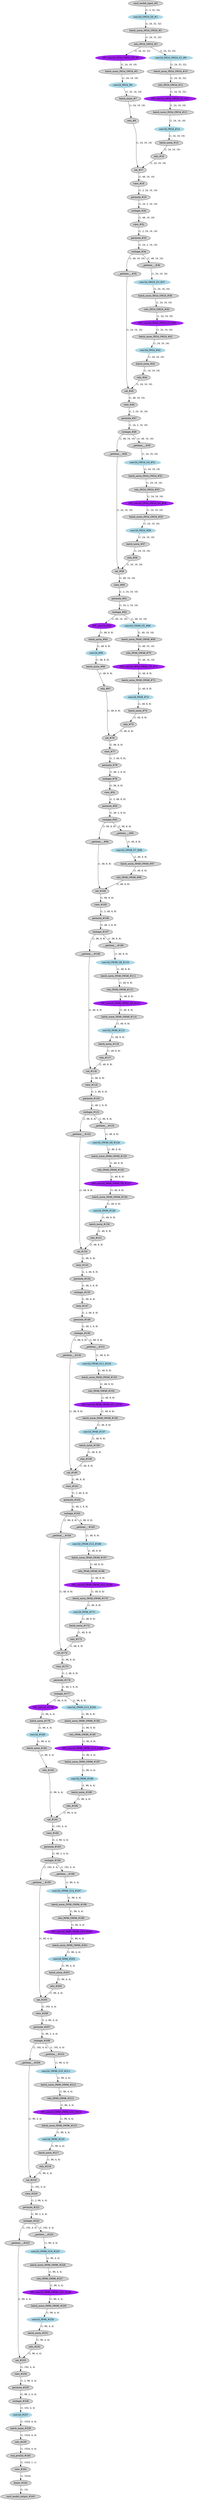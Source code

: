 strict digraph  {
"0 /nncf_model_input_0" [id=0, label="nncf_model_input_#0", style=filled, type=nncf_model_input];
"1 ShuffleNetV2/NNCFConv2d[conv1]/conv2d_0" [color=lightblue, id=1, label="conv2d_OW24_G0_#1", style=filled, type=conv2d];
"2 ShuffleNetV2/NNCFBatchNorm[bn1]/batch_norm_0" [id=2, label="batch_norm_IW24_OW24_#2", style=filled, type=batch_norm];
"3 ShuffleNetV2/relu_0" [id=3, label="relu_IW24_OW24_#3", style=filled, type=relu];
"4 ShuffleNetV2/Sequential[layer1]/DownBlock[0]/NNCFConv2d[conv1]/conv2d_0" [color=purple, id=4, label="DW_conv2d_IW24_OW24_G0_#4", style=filled, type=conv2d];
"5 ShuffleNetV2/Sequential[layer1]/DownBlock[0]/NNCFBatchNorm[bn1]/batch_norm_0" [id=5, label="batch_norm_IW24_OW24_#5", style=filled, type=batch_norm];
"6 ShuffleNetV2/Sequential[layer1]/DownBlock[0]/NNCFConv2d[conv2]/conv2d_0" [color=lightblue, id=6, label="conv2d_IW24_#6", style=filled, type=conv2d];
"7 ShuffleNetV2/Sequential[layer1]/DownBlock[0]/NNCFBatchNorm[bn2]/batch_norm_0" [id=7, label="batch_norm_#7", style=filled, type=batch_norm];
"8 ShuffleNetV2/Sequential[layer1]/DownBlock[0]/relu_0" [id=8, label="relu_#8", style=filled, type=relu];
"9 ShuffleNetV2/Sequential[layer1]/DownBlock[0]/NNCFConv2d[conv3]/conv2d_0" [color=lightblue, id=9, label="conv2d_IW24_OW24_G1_#9", style=filled, type=conv2d];
"10 ShuffleNetV2/Sequential[layer1]/DownBlock[0]/NNCFBatchNorm[bn3]/batch_norm_0" [id=10, label="batch_norm_IW24_OW24_#10", style=filled, type=batch_norm];
"11 ShuffleNetV2/Sequential[layer1]/DownBlock[0]/relu_1" [id=11, label="relu_IW24_OW24_#11", style=filled, type=relu];
"12 ShuffleNetV2/Sequential[layer1]/DownBlock[0]/NNCFConv2d[conv4]/conv2d_0" [color=purple, id=12, label="DW_conv2d_IW24_OW24_G1_#12", style=filled, type=conv2d];
"13 ShuffleNetV2/Sequential[layer1]/DownBlock[0]/NNCFBatchNorm[bn4]/batch_norm_0" [id=13, label="batch_norm_IW24_OW24_#13", style=filled, type=batch_norm];
"14 ShuffleNetV2/Sequential[layer1]/DownBlock[0]/NNCFConv2d[conv5]/conv2d_0" [color=lightblue, id=14, label="conv2d_IW24_#14", style=filled, type=conv2d];
"15 ShuffleNetV2/Sequential[layer1]/DownBlock[0]/NNCFBatchNorm[bn5]/batch_norm_0" [id=15, label="batch_norm_#15", style=filled, type=batch_norm];
"16 ShuffleNetV2/Sequential[layer1]/DownBlock[0]/relu_2" [id=16, label="relu_#16", style=filled, type=relu];
"17 ShuffleNetV2/Sequential[layer1]/DownBlock[0]/cat_0" [id=17, label="cat_#17", style=filled, type=cat];
"18 ShuffleNetV2/Sequential[layer1]/DownBlock[0]/ShuffleBlock[shuffle]/view_0" [id=18, label="view_#18", style=filled, type=view];
"19 ShuffleNetV2/Sequential[layer1]/DownBlock[0]/ShuffleBlock[shuffle]/permute_0" [id=19, label="permute_#19", style=filled, type=permute];
"20 ShuffleNetV2/Sequential[layer1]/DownBlock[0]/ShuffleBlock[shuffle]/reshape_0" [id=20, label="reshape_#20", style=filled, type=reshape];
"21 ShuffleNetV2/Sequential[layer1]/BasicBlock[1]/ShuffleBlock[shuffle]/view_0" [id=21, label="view_#32", style=filled, type=view];
"22 ShuffleNetV2/Sequential[layer1]/BasicBlock[1]/ShuffleBlock[shuffle]/permute_0" [id=22, label="permute_#33", style=filled, type=permute];
"23 ShuffleNetV2/Sequential[layer1]/BasicBlock[1]/ShuffleBlock[shuffle]/reshape_0" [id=23, label="reshape_#34", style=filled, type=reshape];
"24 ShuffleNetV2/Sequential[layer1]/BasicBlock[2]/SplitBlock[split]/__getitem___0" [id=24, label="__getitem___#35", style=filled, type=__getitem__];
"25 ShuffleNetV2/Sequential[layer1]/BasicBlock[2]/SplitBlock[split]/__getitem___1" [id=25, label="__getitem___#36", style=filled, type=__getitem__];
"26 ShuffleNetV2/Sequential[layer1]/BasicBlock[2]/NNCFConv2d[conv1]/conv2d_0" [color=lightblue, id=26, label="conv2d_OW24_G3_#37", style=filled, type=conv2d];
"27 ShuffleNetV2/Sequential[layer1]/BasicBlock[2]/NNCFBatchNorm[bn1]/batch_norm_0" [id=27, label="batch_norm_IW24_OW24_#38", style=filled, type=batch_norm];
"28 ShuffleNetV2/Sequential[layer1]/BasicBlock[2]/relu_0" [id=28, label="relu_IW24_OW24_#39", style=filled, type=relu];
"29 ShuffleNetV2/Sequential[layer1]/BasicBlock[2]/NNCFConv2d[conv2]/conv2d_0" [color=purple, id=29, label="DW_conv2d_IW24_OW24_G3_#40", style=filled, type=conv2d];
"30 ShuffleNetV2/Sequential[layer1]/BasicBlock[2]/NNCFBatchNorm[bn2]/batch_norm_0" [id=30, label="batch_norm_IW24_OW24_#41", style=filled, type=batch_norm];
"31 ShuffleNetV2/Sequential[layer1]/BasicBlock[2]/NNCFConv2d[conv3]/conv2d_0" [color=lightblue, id=31, label="conv2d_IW24_#42", style=filled, type=conv2d];
"32 ShuffleNetV2/Sequential[layer1]/BasicBlock[2]/NNCFBatchNorm[bn3]/batch_norm_0" [id=32, label="batch_norm_#43", style=filled, type=batch_norm];
"33 ShuffleNetV2/Sequential[layer1]/BasicBlock[2]/relu_1" [id=33, label="relu_#44", style=filled, type=relu];
"34 ShuffleNetV2/Sequential[layer1]/BasicBlock[2]/cat_0" [id=34, label="cat_#45", style=filled, type=cat];
"35 ShuffleNetV2/Sequential[layer1]/BasicBlock[2]/ShuffleBlock[shuffle]/view_0" [id=35, label="view_#46", style=filled, type=view];
"36 ShuffleNetV2/Sequential[layer1]/BasicBlock[2]/ShuffleBlock[shuffle]/permute_0" [id=36, label="permute_#47", style=filled, type=permute];
"37 ShuffleNetV2/Sequential[layer1]/BasicBlock[2]/ShuffleBlock[shuffle]/reshape_0" [id=37, label="reshape_#48", style=filled, type=reshape];
"38 ShuffleNetV2/Sequential[layer1]/BasicBlock[3]/SplitBlock[split]/__getitem___0" [id=38, label="__getitem___#49", style=filled, type=__getitem__];
"39 ShuffleNetV2/Sequential[layer1]/BasicBlock[3]/SplitBlock[split]/__getitem___1" [id=39, label="__getitem___#50", style=filled, type=__getitem__];
"40 ShuffleNetV2/Sequential[layer1]/BasicBlock[3]/NNCFConv2d[conv1]/conv2d_0" [color=lightblue, id=40, label="conv2d_OW24_G4_#51", style=filled, type=conv2d];
"41 ShuffleNetV2/Sequential[layer1]/BasicBlock[3]/NNCFBatchNorm[bn1]/batch_norm_0" [id=41, label="batch_norm_IW24_OW24_#52", style=filled, type=batch_norm];
"42 ShuffleNetV2/Sequential[layer1]/BasicBlock[3]/relu_0" [id=42, label="relu_IW24_OW24_#53", style=filled, type=relu];
"43 ShuffleNetV2/Sequential[layer1]/BasicBlock[3]/NNCFConv2d[conv2]/conv2d_0" [color=purple, id=43, label="DW_conv2d_IW24_OW24_G4_#54", style=filled, type=conv2d];
"44 ShuffleNetV2/Sequential[layer1]/BasicBlock[3]/NNCFBatchNorm[bn2]/batch_norm_0" [id=44, label="batch_norm_IW24_OW24_#55", style=filled, type=batch_norm];
"45 ShuffleNetV2/Sequential[layer1]/BasicBlock[3]/NNCFConv2d[conv3]/conv2d_0" [color=lightblue, id=45, label="conv2d_IW24_#56", style=filled, type=conv2d];
"46 ShuffleNetV2/Sequential[layer1]/BasicBlock[3]/NNCFBatchNorm[bn3]/batch_norm_0" [id=46, label="batch_norm_#57", style=filled, type=batch_norm];
"47 ShuffleNetV2/Sequential[layer1]/BasicBlock[3]/relu_1" [id=47, label="relu_#58", style=filled, type=relu];
"48 ShuffleNetV2/Sequential[layer1]/BasicBlock[3]/cat_0" [id=48, label="cat_#59", style=filled, type=cat];
"49 ShuffleNetV2/Sequential[layer1]/BasicBlock[3]/ShuffleBlock[shuffle]/view_0" [id=49, label="view_#60", style=filled, type=view];
"50 ShuffleNetV2/Sequential[layer1]/BasicBlock[3]/ShuffleBlock[shuffle]/permute_0" [id=50, label="permute_#61", style=filled, type=permute];
"51 ShuffleNetV2/Sequential[layer1]/BasicBlock[3]/ShuffleBlock[shuffle]/reshape_0" [id=51, label="reshape_#62", style=filled, type=reshape];
"52 ShuffleNetV2/Sequential[layer2]/DownBlock[0]/NNCFConv2d[conv1]/conv2d_0" [color=purple, id=52, label="DW_conv2d_#63", style=filled, type=conv2d];
"53 ShuffleNetV2/Sequential[layer2]/DownBlock[0]/NNCFBatchNorm[bn1]/batch_norm_0" [id=53, label="batch_norm_#64", style=filled, type=batch_norm];
"54 ShuffleNetV2/Sequential[layer2]/DownBlock[0]/NNCFConv2d[conv2]/conv2d_0" [color=lightblue, id=54, label="conv2d_#65", style=filled, type=conv2d];
"55 ShuffleNetV2/Sequential[layer2]/DownBlock[0]/NNCFBatchNorm[bn2]/batch_norm_0" [id=55, label="batch_norm_#66", style=filled, type=batch_norm];
"56 ShuffleNetV2/Sequential[layer2]/DownBlock[0]/relu_0" [id=56, label="relu_#67", style=filled, type=relu];
"57 ShuffleNetV2/Sequential[layer2]/DownBlock[0]/NNCFConv2d[conv3]/conv2d_0" [color=lightblue, id=57, label="conv2d_OW48_G5_#68", style=filled, type=conv2d];
"58 ShuffleNetV2/Sequential[layer2]/DownBlock[0]/NNCFBatchNorm[bn3]/batch_norm_0" [id=58, label="batch_norm_IW48_OW48_#69", style=filled, type=batch_norm];
"59 ShuffleNetV2/Sequential[layer2]/DownBlock[0]/relu_1" [id=59, label="relu_IW48_OW48_#70", style=filled, type=relu];
"60 ShuffleNetV2/Sequential[layer2]/DownBlock[0]/NNCFConv2d[conv4]/conv2d_0" [color=purple, id=60, label="DW_conv2d_IW48_OW48_G5_#71", style=filled, type=conv2d];
"61 ShuffleNetV2/Sequential[layer2]/DownBlock[0]/NNCFBatchNorm[bn4]/batch_norm_0" [id=61, label="batch_norm_IW48_OW48_#72", style=filled, type=batch_norm];
"62 ShuffleNetV2/Sequential[layer2]/DownBlock[0]/NNCFConv2d[conv5]/conv2d_0" [color=lightblue, id=62, label="conv2d_IW48_#73", style=filled, type=conv2d];
"63 ShuffleNetV2/Sequential[layer2]/DownBlock[0]/NNCFBatchNorm[bn5]/batch_norm_0" [id=63, label="batch_norm_#74", style=filled, type=batch_norm];
"64 ShuffleNetV2/Sequential[layer2]/DownBlock[0]/relu_2" [id=64, label="relu_#75", style=filled, type=relu];
"65 ShuffleNetV2/Sequential[layer2]/DownBlock[0]/cat_0" [id=65, label="cat_#76", style=filled, type=cat];
"66 ShuffleNetV2/Sequential[layer2]/DownBlock[0]/ShuffleBlock[shuffle]/view_0" [id=66, label="view_#77", style=filled, type=view];
"67 ShuffleNetV2/Sequential[layer2]/DownBlock[0]/ShuffleBlock[shuffle]/permute_0" [id=67, label="permute_#78", style=filled, type=permute];
"68 ShuffleNetV2/Sequential[layer2]/DownBlock[0]/ShuffleBlock[shuffle]/reshape_0" [id=68, label="reshape_#79", style=filled, type=reshape];
"69 ShuffleNetV2/Sequential[layer2]/BasicBlock[1]/ShuffleBlock[shuffle]/view_0" [id=69, label="view_#91", style=filled, type=view];
"70 ShuffleNetV2/Sequential[layer2]/BasicBlock[1]/ShuffleBlock[shuffle]/permute_0" [id=70, label="permute_#92", style=filled, type=permute];
"71 ShuffleNetV2/Sequential[layer2]/BasicBlock[1]/ShuffleBlock[shuffle]/reshape_0" [id=71, label="reshape_#93", style=filled, type=reshape];
"72 ShuffleNetV2/Sequential[layer2]/BasicBlock[2]/SplitBlock[split]/__getitem___0" [id=72, label="__getitem___#94", style=filled, type=__getitem__];
"73 ShuffleNetV2/Sequential[layer2]/BasicBlock[2]/SplitBlock[split]/__getitem___1" [id=73, label="__getitem___#95", style=filled, type=__getitem__];
"74 ShuffleNetV2/Sequential[layer2]/BasicBlock[2]/NNCFConv2d[conv1]/conv2d_0" [color=lightblue, id=74, label="conv2d_OW48_G7_#96", style=filled, type=conv2d];
"75 ShuffleNetV2/Sequential[layer2]/BasicBlock[2]/NNCFBatchNorm[bn1]/batch_norm_0" [id=75, label="batch_norm_IW48_OW48_#97", style=filled, type=batch_norm];
"76 ShuffleNetV2/Sequential[layer2]/BasicBlock[2]/relu_0" [id=76, label="relu_IW48_OW48_#98", style=filled, type=relu];
"77 ShuffleNetV2/Sequential[layer2]/BasicBlock[2]/cat_0" [id=77, label="cat_#104", style=filled, type=cat];
"78 ShuffleNetV2/Sequential[layer2]/BasicBlock[2]/ShuffleBlock[shuffle]/view_0" [id=78, label="view_#105", style=filled, type=view];
"79 ShuffleNetV2/Sequential[layer2]/BasicBlock[2]/ShuffleBlock[shuffle]/permute_0" [id=79, label="permute_#106", style=filled, type=permute];
"80 ShuffleNetV2/Sequential[layer2]/BasicBlock[2]/ShuffleBlock[shuffle]/reshape_0" [id=80, label="reshape_#107", style=filled, type=reshape];
"81 ShuffleNetV2/Sequential[layer2]/BasicBlock[3]/SplitBlock[split]/__getitem___0" [id=81, label="__getitem___#108", style=filled, type=__getitem__];
"82 ShuffleNetV2/Sequential[layer2]/BasicBlock[3]/SplitBlock[split]/__getitem___1" [id=82, label="__getitem___#109", style=filled, type=__getitem__];
"83 ShuffleNetV2/Sequential[layer2]/BasicBlock[3]/NNCFConv2d[conv1]/conv2d_0" [color=lightblue, id=83, label="conv2d_OW48_G8_#110", style=filled, type=conv2d];
"84 ShuffleNetV2/Sequential[layer2]/BasicBlock[3]/NNCFBatchNorm[bn1]/batch_norm_0" [id=84, label="batch_norm_IW48_OW48_#111", style=filled, type=batch_norm];
"85 ShuffleNetV2/Sequential[layer2]/BasicBlock[3]/relu_0" [id=85, label="relu_IW48_OW48_#112", style=filled, type=relu];
"86 ShuffleNetV2/Sequential[layer2]/BasicBlock[3]/NNCFConv2d[conv2]/conv2d_0" [color=purple, id=86, label="DW_conv2d_IW48_OW48_G8_#113", style=filled, type=conv2d];
"87 ShuffleNetV2/Sequential[layer2]/BasicBlock[3]/NNCFBatchNorm[bn2]/batch_norm_0" [id=87, label="batch_norm_IW48_OW48_#114", style=filled, type=batch_norm];
"88 ShuffleNetV2/Sequential[layer2]/BasicBlock[3]/NNCFConv2d[conv3]/conv2d_0" [color=lightblue, id=88, label="conv2d_IW48_#115", style=filled, type=conv2d];
"89 ShuffleNetV2/Sequential[layer2]/BasicBlock[3]/NNCFBatchNorm[bn3]/batch_norm_0" [id=89, label="batch_norm_#116", style=filled, type=batch_norm];
"90 ShuffleNetV2/Sequential[layer2]/BasicBlock[3]/relu_1" [id=90, label="relu_#117", style=filled, type=relu];
"91 ShuffleNetV2/Sequential[layer2]/BasicBlock[3]/cat_0" [id=91, label="cat_#118", style=filled, type=cat];
"92 ShuffleNetV2/Sequential[layer2]/BasicBlock[3]/ShuffleBlock[shuffle]/view_0" [id=92, label="view_#119", style=filled, type=view];
"93 ShuffleNetV2/Sequential[layer2]/BasicBlock[3]/ShuffleBlock[shuffle]/permute_0" [id=93, label="permute_#120", style=filled, type=permute];
"94 ShuffleNetV2/Sequential[layer2]/BasicBlock[3]/ShuffleBlock[shuffle]/reshape_0" [id=94, label="reshape_#121", style=filled, type=reshape];
"95 ShuffleNetV2/Sequential[layer2]/BasicBlock[4]/SplitBlock[split]/__getitem___0" [id=95, label="__getitem___#122", style=filled, type=__getitem__];
"96 ShuffleNetV2/Sequential[layer2]/BasicBlock[4]/SplitBlock[split]/__getitem___1" [id=96, label="__getitem___#123", style=filled, type=__getitem__];
"97 ShuffleNetV2/Sequential[layer2]/BasicBlock[4]/NNCFConv2d[conv1]/conv2d_0" [color=lightblue, id=97, label="conv2d_OW48_G9_#124", style=filled, type=conv2d];
"98 ShuffleNetV2/Sequential[layer2]/BasicBlock[4]/NNCFBatchNorm[bn1]/batch_norm_0" [id=98, label="batch_norm_IW48_OW48_#125", style=filled, type=batch_norm];
"99 ShuffleNetV2/Sequential[layer2]/BasicBlock[4]/relu_0" [id=99, label="relu_IW48_OW48_#126", style=filled, type=relu];
"100 ShuffleNetV2/Sequential[layer2]/BasicBlock[4]/NNCFConv2d[conv2]/conv2d_0" [color=purple, id=100, label="DW_conv2d_IW48_OW48_G9_#127", style=filled, type=conv2d];
"101 ShuffleNetV2/Sequential[layer2]/BasicBlock[4]/NNCFBatchNorm[bn2]/batch_norm_0" [id=101, label="batch_norm_IW48_OW48_#128", style=filled, type=batch_norm];
"102 ShuffleNetV2/Sequential[layer2]/BasicBlock[4]/NNCFConv2d[conv3]/conv2d_0" [color=lightblue, id=102, label="conv2d_IW48_#129", style=filled, type=conv2d];
"103 ShuffleNetV2/Sequential[layer2]/BasicBlock[4]/NNCFBatchNorm[bn3]/batch_norm_0" [id=103, label="batch_norm_#130", style=filled, type=batch_norm];
"104 ShuffleNetV2/Sequential[layer2]/BasicBlock[4]/relu_1" [id=104, label="relu_#131", style=filled, type=relu];
"105 ShuffleNetV2/Sequential[layer2]/BasicBlock[4]/cat_0" [id=105, label="cat_#132", style=filled, type=cat];
"106 ShuffleNetV2/Sequential[layer2]/BasicBlock[4]/ShuffleBlock[shuffle]/view_0" [id=106, label="view_#133", style=filled, type=view];
"107 ShuffleNetV2/Sequential[layer2]/BasicBlock[4]/ShuffleBlock[shuffle]/permute_0" [id=107, label="permute_#134", style=filled, type=permute];
"108 ShuffleNetV2/Sequential[layer2]/BasicBlock[4]/ShuffleBlock[shuffle]/reshape_0" [id=108, label="reshape_#135", style=filled, type=reshape];
"109 ShuffleNetV2/Sequential[layer2]/BasicBlock[5]/ShuffleBlock[shuffle]/view_0" [id=109, label="view_#147", style=filled, type=view];
"110 ShuffleNetV2/Sequential[layer2]/BasicBlock[5]/ShuffleBlock[shuffle]/permute_0" [id=110, label="permute_#148", style=filled, type=permute];
"111 ShuffleNetV2/Sequential[layer2]/BasicBlock[5]/ShuffleBlock[shuffle]/reshape_0" [id=111, label="reshape_#149", style=filled, type=reshape];
"112 ShuffleNetV2/Sequential[layer2]/BasicBlock[6]/SplitBlock[split]/__getitem___0" [id=112, label="__getitem___#150", style=filled, type=__getitem__];
"113 ShuffleNetV2/Sequential[layer2]/BasicBlock[6]/SplitBlock[split]/__getitem___1" [id=113, label="__getitem___#151", style=filled, type=__getitem__];
"114 ShuffleNetV2/Sequential[layer2]/BasicBlock[6]/NNCFConv2d[conv1]/conv2d_0" [color=lightblue, id=114, label="conv2d_OW48_G11_#152", style=filled, type=conv2d];
"115 ShuffleNetV2/Sequential[layer2]/BasicBlock[6]/NNCFBatchNorm[bn1]/batch_norm_0" [id=115, label="batch_norm_IW48_OW48_#153", style=filled, type=batch_norm];
"116 ShuffleNetV2/Sequential[layer2]/BasicBlock[6]/relu_0" [id=116, label="relu_IW48_OW48_#154", style=filled, type=relu];
"117 ShuffleNetV2/Sequential[layer2]/BasicBlock[6]/NNCFConv2d[conv2]/conv2d_0" [color=purple, id=117, label="DW_conv2d_IW48_OW48_G11_#155", style=filled, type=conv2d];
"118 ShuffleNetV2/Sequential[layer2]/BasicBlock[6]/NNCFBatchNorm[bn2]/batch_norm_0" [id=118, label="batch_norm_IW48_OW48_#156", style=filled, type=batch_norm];
"119 ShuffleNetV2/Sequential[layer2]/BasicBlock[6]/NNCFConv2d[conv3]/conv2d_0" [color=lightblue, id=119, label="conv2d_IW48_#157", style=filled, type=conv2d];
"120 ShuffleNetV2/Sequential[layer2]/BasicBlock[6]/NNCFBatchNorm[bn3]/batch_norm_0" [id=120, label="batch_norm_#158", style=filled, type=batch_norm];
"121 ShuffleNetV2/Sequential[layer2]/BasicBlock[6]/relu_1" [id=121, label="relu_#159", style=filled, type=relu];
"122 ShuffleNetV2/Sequential[layer2]/BasicBlock[6]/cat_0" [id=122, label="cat_#160", style=filled, type=cat];
"123 ShuffleNetV2/Sequential[layer2]/BasicBlock[6]/ShuffleBlock[shuffle]/view_0" [id=123, label="view_#161", style=filled, type=view];
"124 ShuffleNetV2/Sequential[layer2]/BasicBlock[6]/ShuffleBlock[shuffle]/permute_0" [id=124, label="permute_#162", style=filled, type=permute];
"125 ShuffleNetV2/Sequential[layer2]/BasicBlock[6]/ShuffleBlock[shuffle]/reshape_0" [id=125, label="reshape_#163", style=filled, type=reshape];
"126 ShuffleNetV2/Sequential[layer2]/BasicBlock[7]/SplitBlock[split]/__getitem___0" [id=126, label="__getitem___#164", style=filled, type=__getitem__];
"127 ShuffleNetV2/Sequential[layer2]/BasicBlock[7]/SplitBlock[split]/__getitem___1" [id=127, label="__getitem___#165", style=filled, type=__getitem__];
"128 ShuffleNetV2/Sequential[layer2]/BasicBlock[7]/NNCFConv2d[conv1]/conv2d_0" [color=lightblue, id=128, label="conv2d_OW48_G12_#166", style=filled, type=conv2d];
"129 ShuffleNetV2/Sequential[layer2]/BasicBlock[7]/NNCFBatchNorm[bn1]/batch_norm_0" [id=129, label="batch_norm_IW48_OW48_#167", style=filled, type=batch_norm];
"130 ShuffleNetV2/Sequential[layer2]/BasicBlock[7]/relu_0" [id=130, label="relu_IW48_OW48_#168", style=filled, type=relu];
"131 ShuffleNetV2/Sequential[layer2]/BasicBlock[7]/NNCFConv2d[conv2]/conv2d_0" [color=purple, id=131, label="DW_conv2d_IW48_OW48_G12_#169", style=filled, type=conv2d];
"132 ShuffleNetV2/Sequential[layer2]/BasicBlock[7]/NNCFBatchNorm[bn2]/batch_norm_0" [id=132, label="batch_norm_IW48_OW48_#170", style=filled, type=batch_norm];
"133 ShuffleNetV2/Sequential[layer2]/BasicBlock[7]/NNCFConv2d[conv3]/conv2d_0" [color=lightblue, id=133, label="conv2d_IW48_#171", style=filled, type=conv2d];
"134 ShuffleNetV2/Sequential[layer2]/BasicBlock[7]/NNCFBatchNorm[bn3]/batch_norm_0" [id=134, label="batch_norm_#172", style=filled, type=batch_norm];
"135 ShuffleNetV2/Sequential[layer2]/BasicBlock[7]/relu_1" [id=135, label="relu_#173", style=filled, type=relu];
"136 ShuffleNetV2/Sequential[layer2]/BasicBlock[7]/cat_0" [id=136, label="cat_#174", style=filled, type=cat];
"137 ShuffleNetV2/Sequential[layer2]/BasicBlock[7]/ShuffleBlock[shuffle]/view_0" [id=137, label="view_#175", style=filled, type=view];
"138 ShuffleNetV2/Sequential[layer2]/BasicBlock[7]/ShuffleBlock[shuffle]/permute_0" [id=138, label="permute_#176", style=filled, type=permute];
"139 ShuffleNetV2/Sequential[layer2]/BasicBlock[7]/ShuffleBlock[shuffle]/reshape_0" [id=139, label="reshape_#177", style=filled, type=reshape];
"140 ShuffleNetV2/Sequential[layer3]/DownBlock[0]/NNCFConv2d[conv1]/conv2d_0" [color=purple, id=140, label="DW_conv2d_#178", style=filled, type=conv2d];
"141 ShuffleNetV2/Sequential[layer3]/DownBlock[0]/NNCFBatchNorm[bn1]/batch_norm_0" [id=141, label="batch_norm_#179", style=filled, type=batch_norm];
"142 ShuffleNetV2/Sequential[layer3]/DownBlock[0]/NNCFConv2d[conv2]/conv2d_0" [color=lightblue, id=142, label="conv2d_#180", style=filled, type=conv2d];
"143 ShuffleNetV2/Sequential[layer3]/DownBlock[0]/NNCFBatchNorm[bn2]/batch_norm_0" [id=143, label="batch_norm_#181", style=filled, type=batch_norm];
"144 ShuffleNetV2/Sequential[layer3]/DownBlock[0]/relu_0" [id=144, label="relu_#182", style=filled, type=relu];
"145 ShuffleNetV2/Sequential[layer3]/DownBlock[0]/NNCFConv2d[conv3]/conv2d_0" [color=lightblue, id=145, label="conv2d_OW96_G13_#183", style=filled, type=conv2d];
"146 ShuffleNetV2/Sequential[layer3]/DownBlock[0]/NNCFBatchNorm[bn3]/batch_norm_0" [id=146, label="batch_norm_IW96_OW96_#184", style=filled, type=batch_norm];
"147 ShuffleNetV2/Sequential[layer3]/DownBlock[0]/relu_1" [id=147, label="relu_IW96_OW96_#185", style=filled, type=relu];
"148 ShuffleNetV2/Sequential[layer3]/DownBlock[0]/NNCFConv2d[conv4]/conv2d_0" [color=purple, id=148, label="DW_conv2d_IW96_OW96_G13_#186", style=filled, type=conv2d];
"149 ShuffleNetV2/Sequential[layer3]/DownBlock[0]/NNCFBatchNorm[bn4]/batch_norm_0" [id=149, label="batch_norm_IW96_OW96_#187", style=filled, type=batch_norm];
"150 ShuffleNetV2/Sequential[layer3]/DownBlock[0]/NNCFConv2d[conv5]/conv2d_0" [color=lightblue, id=150, label="conv2d_IW96_#188", style=filled, type=conv2d];
"151 ShuffleNetV2/Sequential[layer3]/DownBlock[0]/NNCFBatchNorm[bn5]/batch_norm_0" [id=151, label="batch_norm_#189", style=filled, type=batch_norm];
"152 ShuffleNetV2/Sequential[layer3]/DownBlock[0]/relu_2" [id=152, label="relu_#190", style=filled, type=relu];
"153 ShuffleNetV2/Sequential[layer3]/DownBlock[0]/cat_0" [id=153, label="cat_#191", style=filled, type=cat];
"154 ShuffleNetV2/Sequential[layer3]/DownBlock[0]/ShuffleBlock[shuffle]/view_0" [id=154, label="view_#192", style=filled, type=view];
"155 ShuffleNetV2/Sequential[layer3]/DownBlock[0]/ShuffleBlock[shuffle]/permute_0" [id=155, label="permute_#193", style=filled, type=permute];
"156 ShuffleNetV2/Sequential[layer3]/DownBlock[0]/ShuffleBlock[shuffle]/reshape_0" [id=156, label="reshape_#194", style=filled, type=reshape];
"157 ShuffleNetV2/Sequential[layer3]/BasicBlock[1]/SplitBlock[split]/__getitem___0" [id=157, label="__getitem___#195", style=filled, type=__getitem__];
"158 ShuffleNetV2/Sequential[layer3]/BasicBlock[1]/SplitBlock[split]/__getitem___1" [id=158, label="__getitem___#196", style=filled, type=__getitem__];
"159 ShuffleNetV2/Sequential[layer3]/BasicBlock[1]/NNCFConv2d[conv1]/conv2d_0" [color=lightblue, id=159, label="conv2d_OW96_G14_#197", style=filled, type=conv2d];
"160 ShuffleNetV2/Sequential[layer3]/BasicBlock[1]/NNCFBatchNorm[bn1]/batch_norm_0" [id=160, label="batch_norm_IW96_OW96_#198", style=filled, type=batch_norm];
"161 ShuffleNetV2/Sequential[layer3]/BasicBlock[1]/relu_0" [id=161, label="relu_IW96_OW96_#199", style=filled, type=relu];
"162 ShuffleNetV2/Sequential[layer3]/BasicBlock[1]/NNCFConv2d[conv2]/conv2d_0" [color=purple, id=162, label="DW_conv2d_IW96_OW96_G14_#200", style=filled, type=conv2d];
"163 ShuffleNetV2/Sequential[layer3]/BasicBlock[1]/NNCFBatchNorm[bn2]/batch_norm_0" [id=163, label="batch_norm_IW96_OW96_#201", style=filled, type=batch_norm];
"164 ShuffleNetV2/Sequential[layer3]/BasicBlock[1]/NNCFConv2d[conv3]/conv2d_0" [color=lightblue, id=164, label="conv2d_IW96_#202", style=filled, type=conv2d];
"165 ShuffleNetV2/Sequential[layer3]/BasicBlock[1]/NNCFBatchNorm[bn3]/batch_norm_0" [id=165, label="batch_norm_#203", style=filled, type=batch_norm];
"166 ShuffleNetV2/Sequential[layer3]/BasicBlock[1]/relu_1" [id=166, label="relu_#204", style=filled, type=relu];
"167 ShuffleNetV2/Sequential[layer3]/BasicBlock[1]/cat_0" [id=167, label="cat_#205", style=filled, type=cat];
"168 ShuffleNetV2/Sequential[layer3]/BasicBlock[1]/ShuffleBlock[shuffle]/view_0" [id=168, label="view_#206", style=filled, type=view];
"169 ShuffleNetV2/Sequential[layer3]/BasicBlock[1]/ShuffleBlock[shuffle]/permute_0" [id=169, label="permute_#207", style=filled, type=permute];
"170 ShuffleNetV2/Sequential[layer3]/BasicBlock[1]/ShuffleBlock[shuffle]/reshape_0" [id=170, label="reshape_#208", style=filled, type=reshape];
"171 ShuffleNetV2/Sequential[layer3]/BasicBlock[2]/SplitBlock[split]/__getitem___0" [id=171, label="__getitem___#209", style=filled, type=__getitem__];
"172 ShuffleNetV2/Sequential[layer3]/BasicBlock[2]/SplitBlock[split]/__getitem___1" [id=172, label="__getitem___#210", style=filled, type=__getitem__];
"173 ShuffleNetV2/Sequential[layer3]/BasicBlock[2]/NNCFConv2d[conv1]/conv2d_0" [color=lightblue, id=173, label="conv2d_OW96_G15_#211", style=filled, type=conv2d];
"174 ShuffleNetV2/Sequential[layer3]/BasicBlock[2]/NNCFBatchNorm[bn1]/batch_norm_0" [id=174, label="batch_norm_IW96_OW96_#212", style=filled, type=batch_norm];
"175 ShuffleNetV2/Sequential[layer3]/BasicBlock[2]/relu_0" [id=175, label="relu_IW96_OW96_#213", style=filled, type=relu];
"176 ShuffleNetV2/Sequential[layer3]/BasicBlock[2]/NNCFConv2d[conv2]/conv2d_0" [color=purple, id=176, label="DW_conv2d_IW96_OW96_G15_#214", style=filled, type=conv2d];
"177 ShuffleNetV2/Sequential[layer3]/BasicBlock[2]/NNCFBatchNorm[bn2]/batch_norm_0" [id=177, label="batch_norm_IW96_OW96_#215", style=filled, type=batch_norm];
"178 ShuffleNetV2/Sequential[layer3]/BasicBlock[2]/NNCFConv2d[conv3]/conv2d_0" [color=lightblue, id=178, label="conv2d_IW96_#216", style=filled, type=conv2d];
"179 ShuffleNetV2/Sequential[layer3]/BasicBlock[2]/NNCFBatchNorm[bn3]/batch_norm_0" [id=179, label="batch_norm_#217", style=filled, type=batch_norm];
"180 ShuffleNetV2/Sequential[layer3]/BasicBlock[2]/relu_1" [id=180, label="relu_#218", style=filled, type=relu];
"181 ShuffleNetV2/Sequential[layer3]/BasicBlock[2]/cat_0" [id=181, label="cat_#219", style=filled, type=cat];
"182 ShuffleNetV2/Sequential[layer3]/BasicBlock[2]/ShuffleBlock[shuffle]/view_0" [id=182, label="view_#220", style=filled, type=view];
"183 ShuffleNetV2/Sequential[layer3]/BasicBlock[2]/ShuffleBlock[shuffle]/permute_0" [id=183, label="permute_#221", style=filled, type=permute];
"184 ShuffleNetV2/Sequential[layer3]/BasicBlock[2]/ShuffleBlock[shuffle]/reshape_0" [id=184, label="reshape_#222", style=filled, type=reshape];
"185 ShuffleNetV2/Sequential[layer3]/BasicBlock[3]/SplitBlock[split]/__getitem___0" [id=185, label="__getitem___#223", style=filled, type=__getitem__];
"186 ShuffleNetV2/Sequential[layer3]/BasicBlock[3]/SplitBlock[split]/__getitem___1" [id=186, label="__getitem___#224", style=filled, type=__getitem__];
"187 ShuffleNetV2/Sequential[layer3]/BasicBlock[3]/NNCFConv2d[conv1]/conv2d_0" [color=lightblue, id=187, label="conv2d_OW96_G16_#225", style=filled, type=conv2d];
"188 ShuffleNetV2/Sequential[layer3]/BasicBlock[3]/NNCFBatchNorm[bn1]/batch_norm_0" [id=188, label="batch_norm_IW96_OW96_#226", style=filled, type=batch_norm];
"189 ShuffleNetV2/Sequential[layer3]/BasicBlock[3]/relu_0" [id=189, label="relu_IW96_OW96_#227", style=filled, type=relu];
"190 ShuffleNetV2/Sequential[layer3]/BasicBlock[3]/NNCFConv2d[conv2]/conv2d_0" [color=purple, id=190, label="DW_conv2d_IW96_OW96_G16_#228", style=filled, type=conv2d];
"191 ShuffleNetV2/Sequential[layer3]/BasicBlock[3]/NNCFBatchNorm[bn2]/batch_norm_0" [id=191, label="batch_norm_IW96_OW96_#229", style=filled, type=batch_norm];
"192 ShuffleNetV2/Sequential[layer3]/BasicBlock[3]/NNCFConv2d[conv3]/conv2d_0" [color=lightblue, id=192, label="conv2d_IW96_#230", style=filled, type=conv2d];
"193 ShuffleNetV2/Sequential[layer3]/BasicBlock[3]/NNCFBatchNorm[bn3]/batch_norm_0" [id=193, label="batch_norm_#231", style=filled, type=batch_norm];
"194 ShuffleNetV2/Sequential[layer3]/BasicBlock[3]/relu_1" [id=194, label="relu_#232", style=filled, type=relu];
"195 ShuffleNetV2/Sequential[layer3]/BasicBlock[3]/cat_0" [id=195, label="cat_#233", style=filled, type=cat];
"196 ShuffleNetV2/Sequential[layer3]/BasicBlock[3]/ShuffleBlock[shuffle]/view_0" [id=196, label="view_#234", style=filled, type=view];
"197 ShuffleNetV2/Sequential[layer3]/BasicBlock[3]/ShuffleBlock[shuffle]/permute_0" [id=197, label="permute_#235", style=filled, type=permute];
"198 ShuffleNetV2/Sequential[layer3]/BasicBlock[3]/ShuffleBlock[shuffle]/reshape_0" [id=198, label="reshape_#236", style=filled, type=reshape];
"199 ShuffleNetV2/NNCFConv2d[conv2]/conv2d_0" [color=lightblue, id=199, label="conv2d_#237", style=filled, type=conv2d];
"200 ShuffleNetV2/NNCFBatchNorm[bn2]/batch_norm_0" [id=200, label="batch_norm_#238", style=filled, type=batch_norm];
"201 ShuffleNetV2/relu_1" [id=201, label="relu_#239", style=filled, type=relu];
"202 ShuffleNetV2/avg_pool2d_0" [id=202, label="avg_pool2d_#240", style=filled, type=avg_pool2d];
"203 ShuffleNetV2/view_0" [id=203, label="view_#241", style=filled, type=view];
"204 ShuffleNetV2/NNCFLinear[linear]/linear_0" [id=204, label="linear_#242", style=filled, type=linear];
"205 /nncf_model_output_0" [id=205, label="nncf_model_output_#243", style=filled, type=nncf_model_output];
"0 /nncf_model_input_0" -> "1 ShuffleNetV2/NNCFConv2d[conv1]/conv2d_0"  [label="(1, 3, 32, 32)", style=solid];
"1 ShuffleNetV2/NNCFConv2d[conv1]/conv2d_0" -> "2 ShuffleNetV2/NNCFBatchNorm[bn1]/batch_norm_0"  [label="(1, 24, 32, 32)", style=solid];
"2 ShuffleNetV2/NNCFBatchNorm[bn1]/batch_norm_0" -> "3 ShuffleNetV2/relu_0"  [label="(1, 24, 32, 32)", style=solid];
"3 ShuffleNetV2/relu_0" -> "4 ShuffleNetV2/Sequential[layer1]/DownBlock[0]/NNCFConv2d[conv1]/conv2d_0"  [label="(1, 24, 32, 32)", style=solid];
"3 ShuffleNetV2/relu_0" -> "9 ShuffleNetV2/Sequential[layer1]/DownBlock[0]/NNCFConv2d[conv3]/conv2d_0"  [label="(1, 24, 32, 32)", style=solid];
"4 ShuffleNetV2/Sequential[layer1]/DownBlock[0]/NNCFConv2d[conv1]/conv2d_0" -> "5 ShuffleNetV2/Sequential[layer1]/DownBlock[0]/NNCFBatchNorm[bn1]/batch_norm_0"  [label="(1, 24, 16, 16)", style=solid];
"5 ShuffleNetV2/Sequential[layer1]/DownBlock[0]/NNCFBatchNorm[bn1]/batch_norm_0" -> "6 ShuffleNetV2/Sequential[layer1]/DownBlock[0]/NNCFConv2d[conv2]/conv2d_0"  [label="(1, 24, 16, 16)", style=solid];
"6 ShuffleNetV2/Sequential[layer1]/DownBlock[0]/NNCFConv2d[conv2]/conv2d_0" -> "7 ShuffleNetV2/Sequential[layer1]/DownBlock[0]/NNCFBatchNorm[bn2]/batch_norm_0"  [label="(1, 24, 16, 16)", style=solid];
"7 ShuffleNetV2/Sequential[layer1]/DownBlock[0]/NNCFBatchNorm[bn2]/batch_norm_0" -> "8 ShuffleNetV2/Sequential[layer1]/DownBlock[0]/relu_0"  [label="(1, 24, 16, 16)", style=solid];
"8 ShuffleNetV2/Sequential[layer1]/DownBlock[0]/relu_0" -> "17 ShuffleNetV2/Sequential[layer1]/DownBlock[0]/cat_0"  [label="(1, 24, 16, 16)", style=solid];
"9 ShuffleNetV2/Sequential[layer1]/DownBlock[0]/NNCFConv2d[conv3]/conv2d_0" -> "10 ShuffleNetV2/Sequential[layer1]/DownBlock[0]/NNCFBatchNorm[bn3]/batch_norm_0"  [label="(1, 24, 32, 32)", style=solid];
"10 ShuffleNetV2/Sequential[layer1]/DownBlock[0]/NNCFBatchNorm[bn3]/batch_norm_0" -> "11 ShuffleNetV2/Sequential[layer1]/DownBlock[0]/relu_1"  [label="(1, 24, 32, 32)", style=solid];
"11 ShuffleNetV2/Sequential[layer1]/DownBlock[0]/relu_1" -> "12 ShuffleNetV2/Sequential[layer1]/DownBlock[0]/NNCFConv2d[conv4]/conv2d_0"  [label="(1, 24, 32, 32)", style=solid];
"12 ShuffleNetV2/Sequential[layer1]/DownBlock[0]/NNCFConv2d[conv4]/conv2d_0" -> "13 ShuffleNetV2/Sequential[layer1]/DownBlock[0]/NNCFBatchNorm[bn4]/batch_norm_0"  [label="(1, 24, 16, 16)", style=solid];
"13 ShuffleNetV2/Sequential[layer1]/DownBlock[0]/NNCFBatchNorm[bn4]/batch_norm_0" -> "14 ShuffleNetV2/Sequential[layer1]/DownBlock[0]/NNCFConv2d[conv5]/conv2d_0"  [label="(1, 24, 16, 16)", style=solid];
"14 ShuffleNetV2/Sequential[layer1]/DownBlock[0]/NNCFConv2d[conv5]/conv2d_0" -> "15 ShuffleNetV2/Sequential[layer1]/DownBlock[0]/NNCFBatchNorm[bn5]/batch_norm_0"  [label="(1, 24, 16, 16)", style=solid];
"15 ShuffleNetV2/Sequential[layer1]/DownBlock[0]/NNCFBatchNorm[bn5]/batch_norm_0" -> "16 ShuffleNetV2/Sequential[layer1]/DownBlock[0]/relu_2"  [label="(1, 24, 16, 16)", style=solid];
"16 ShuffleNetV2/Sequential[layer1]/DownBlock[0]/relu_2" -> "17 ShuffleNetV2/Sequential[layer1]/DownBlock[0]/cat_0"  [label="(1, 24, 16, 16)", style=solid];
"17 ShuffleNetV2/Sequential[layer1]/DownBlock[0]/cat_0" -> "18 ShuffleNetV2/Sequential[layer1]/DownBlock[0]/ShuffleBlock[shuffle]/view_0"  [label="(1, 48, 16, 16)", style=solid];
"18 ShuffleNetV2/Sequential[layer1]/DownBlock[0]/ShuffleBlock[shuffle]/view_0" -> "19 ShuffleNetV2/Sequential[layer1]/DownBlock[0]/ShuffleBlock[shuffle]/permute_0"  [label="(1, 2, 24, 16, 16)", style=solid];
"19 ShuffleNetV2/Sequential[layer1]/DownBlock[0]/ShuffleBlock[shuffle]/permute_0" -> "20 ShuffleNetV2/Sequential[layer1]/DownBlock[0]/ShuffleBlock[shuffle]/reshape_0"  [label="(1, 24, 2, 16, 16)", style=solid];
"20 ShuffleNetV2/Sequential[layer1]/DownBlock[0]/ShuffleBlock[shuffle]/reshape_0" -> "21 ShuffleNetV2/Sequential[layer1]/BasicBlock[1]/ShuffleBlock[shuffle]/view_0"  [label="(1, 48, 16, 16)", style=solid];
"21 ShuffleNetV2/Sequential[layer1]/BasicBlock[1]/ShuffleBlock[shuffle]/view_0" -> "22 ShuffleNetV2/Sequential[layer1]/BasicBlock[1]/ShuffleBlock[shuffle]/permute_0"  [label="(1, 2, 24, 16, 16)", style=solid];
"22 ShuffleNetV2/Sequential[layer1]/BasicBlock[1]/ShuffleBlock[shuffle]/permute_0" -> "23 ShuffleNetV2/Sequential[layer1]/BasicBlock[1]/ShuffleBlock[shuffle]/reshape_0"  [label="(1, 24, 2, 16, 16)", style=solid];
"23 ShuffleNetV2/Sequential[layer1]/BasicBlock[1]/ShuffleBlock[shuffle]/reshape_0" -> "24 ShuffleNetV2/Sequential[layer1]/BasicBlock[2]/SplitBlock[split]/__getitem___0"  [label="(1, 48, 16, 16)", style=solid];
"23 ShuffleNetV2/Sequential[layer1]/BasicBlock[1]/ShuffleBlock[shuffle]/reshape_0" -> "25 ShuffleNetV2/Sequential[layer1]/BasicBlock[2]/SplitBlock[split]/__getitem___1"  [label="(1, 48, 16, 16)", style=solid];
"24 ShuffleNetV2/Sequential[layer1]/BasicBlock[2]/SplitBlock[split]/__getitem___0" -> "34 ShuffleNetV2/Sequential[layer1]/BasicBlock[2]/cat_0"  [label="(1, 24, 16, 16)", style=solid];
"25 ShuffleNetV2/Sequential[layer1]/BasicBlock[2]/SplitBlock[split]/__getitem___1" -> "26 ShuffleNetV2/Sequential[layer1]/BasicBlock[2]/NNCFConv2d[conv1]/conv2d_0"  [label="(1, 24, 16, 16)", style=solid];
"26 ShuffleNetV2/Sequential[layer1]/BasicBlock[2]/NNCFConv2d[conv1]/conv2d_0" -> "27 ShuffleNetV2/Sequential[layer1]/BasicBlock[2]/NNCFBatchNorm[bn1]/batch_norm_0"  [label="(1, 24, 16, 16)", style=solid];
"27 ShuffleNetV2/Sequential[layer1]/BasicBlock[2]/NNCFBatchNorm[bn1]/batch_norm_0" -> "28 ShuffleNetV2/Sequential[layer1]/BasicBlock[2]/relu_0"  [label="(1, 24, 16, 16)", style=solid];
"28 ShuffleNetV2/Sequential[layer1]/BasicBlock[2]/relu_0" -> "29 ShuffleNetV2/Sequential[layer1]/BasicBlock[2]/NNCFConv2d[conv2]/conv2d_0"  [label="(1, 24, 16, 16)", style=solid];
"29 ShuffleNetV2/Sequential[layer1]/BasicBlock[2]/NNCFConv2d[conv2]/conv2d_0" -> "30 ShuffleNetV2/Sequential[layer1]/BasicBlock[2]/NNCFBatchNorm[bn2]/batch_norm_0"  [label="(1, 24, 16, 16)", style=solid];
"30 ShuffleNetV2/Sequential[layer1]/BasicBlock[2]/NNCFBatchNorm[bn2]/batch_norm_0" -> "31 ShuffleNetV2/Sequential[layer1]/BasicBlock[2]/NNCFConv2d[conv3]/conv2d_0"  [label="(1, 24, 16, 16)", style=solid];
"31 ShuffleNetV2/Sequential[layer1]/BasicBlock[2]/NNCFConv2d[conv3]/conv2d_0" -> "32 ShuffleNetV2/Sequential[layer1]/BasicBlock[2]/NNCFBatchNorm[bn3]/batch_norm_0"  [label="(1, 24, 16, 16)", style=solid];
"32 ShuffleNetV2/Sequential[layer1]/BasicBlock[2]/NNCFBatchNorm[bn3]/batch_norm_0" -> "33 ShuffleNetV2/Sequential[layer1]/BasicBlock[2]/relu_1"  [label="(1, 24, 16, 16)", style=solid];
"33 ShuffleNetV2/Sequential[layer1]/BasicBlock[2]/relu_1" -> "34 ShuffleNetV2/Sequential[layer1]/BasicBlock[2]/cat_0"  [label="(1, 24, 16, 16)", style=solid];
"34 ShuffleNetV2/Sequential[layer1]/BasicBlock[2]/cat_0" -> "35 ShuffleNetV2/Sequential[layer1]/BasicBlock[2]/ShuffleBlock[shuffle]/view_0"  [label="(1, 48, 16, 16)", style=solid];
"35 ShuffleNetV2/Sequential[layer1]/BasicBlock[2]/ShuffleBlock[shuffle]/view_0" -> "36 ShuffleNetV2/Sequential[layer1]/BasicBlock[2]/ShuffleBlock[shuffle]/permute_0"  [label="(1, 2, 24, 16, 16)", style=solid];
"36 ShuffleNetV2/Sequential[layer1]/BasicBlock[2]/ShuffleBlock[shuffle]/permute_0" -> "37 ShuffleNetV2/Sequential[layer1]/BasicBlock[2]/ShuffleBlock[shuffle]/reshape_0"  [label="(1, 24, 2, 16, 16)", style=solid];
"37 ShuffleNetV2/Sequential[layer1]/BasicBlock[2]/ShuffleBlock[shuffle]/reshape_0" -> "38 ShuffleNetV2/Sequential[layer1]/BasicBlock[3]/SplitBlock[split]/__getitem___0"  [label="(1, 48, 16, 16)", style=solid];
"37 ShuffleNetV2/Sequential[layer1]/BasicBlock[2]/ShuffleBlock[shuffle]/reshape_0" -> "39 ShuffleNetV2/Sequential[layer1]/BasicBlock[3]/SplitBlock[split]/__getitem___1"  [label="(1, 48, 16, 16)", style=solid];
"38 ShuffleNetV2/Sequential[layer1]/BasicBlock[3]/SplitBlock[split]/__getitem___0" -> "48 ShuffleNetV2/Sequential[layer1]/BasicBlock[3]/cat_0"  [label="(1, 24, 16, 16)", style=solid];
"39 ShuffleNetV2/Sequential[layer1]/BasicBlock[3]/SplitBlock[split]/__getitem___1" -> "40 ShuffleNetV2/Sequential[layer1]/BasicBlock[3]/NNCFConv2d[conv1]/conv2d_0"  [label="(1, 24, 16, 16)", style=solid];
"40 ShuffleNetV2/Sequential[layer1]/BasicBlock[3]/NNCFConv2d[conv1]/conv2d_0" -> "41 ShuffleNetV2/Sequential[layer1]/BasicBlock[3]/NNCFBatchNorm[bn1]/batch_norm_0"  [label="(1, 24, 16, 16)", style=solid];
"41 ShuffleNetV2/Sequential[layer1]/BasicBlock[3]/NNCFBatchNorm[bn1]/batch_norm_0" -> "42 ShuffleNetV2/Sequential[layer1]/BasicBlock[3]/relu_0"  [label="(1, 24, 16, 16)", style=solid];
"42 ShuffleNetV2/Sequential[layer1]/BasicBlock[3]/relu_0" -> "43 ShuffleNetV2/Sequential[layer1]/BasicBlock[3]/NNCFConv2d[conv2]/conv2d_0"  [label="(1, 24, 16, 16)", style=solid];
"43 ShuffleNetV2/Sequential[layer1]/BasicBlock[3]/NNCFConv2d[conv2]/conv2d_0" -> "44 ShuffleNetV2/Sequential[layer1]/BasicBlock[3]/NNCFBatchNorm[bn2]/batch_norm_0"  [label="(1, 24, 16, 16)", style=solid];
"44 ShuffleNetV2/Sequential[layer1]/BasicBlock[3]/NNCFBatchNorm[bn2]/batch_norm_0" -> "45 ShuffleNetV2/Sequential[layer1]/BasicBlock[3]/NNCFConv2d[conv3]/conv2d_0"  [label="(1, 24, 16, 16)", style=solid];
"45 ShuffleNetV2/Sequential[layer1]/BasicBlock[3]/NNCFConv2d[conv3]/conv2d_0" -> "46 ShuffleNetV2/Sequential[layer1]/BasicBlock[3]/NNCFBatchNorm[bn3]/batch_norm_0"  [label="(1, 24, 16, 16)", style=solid];
"46 ShuffleNetV2/Sequential[layer1]/BasicBlock[3]/NNCFBatchNorm[bn3]/batch_norm_0" -> "47 ShuffleNetV2/Sequential[layer1]/BasicBlock[3]/relu_1"  [label="(1, 24, 16, 16)", style=solid];
"47 ShuffleNetV2/Sequential[layer1]/BasicBlock[3]/relu_1" -> "48 ShuffleNetV2/Sequential[layer1]/BasicBlock[3]/cat_0"  [label="(1, 24, 16, 16)", style=solid];
"48 ShuffleNetV2/Sequential[layer1]/BasicBlock[3]/cat_0" -> "49 ShuffleNetV2/Sequential[layer1]/BasicBlock[3]/ShuffleBlock[shuffle]/view_0"  [label="(1, 48, 16, 16)", style=solid];
"49 ShuffleNetV2/Sequential[layer1]/BasicBlock[3]/ShuffleBlock[shuffle]/view_0" -> "50 ShuffleNetV2/Sequential[layer1]/BasicBlock[3]/ShuffleBlock[shuffle]/permute_0"  [label="(1, 2, 24, 16, 16)", style=solid];
"50 ShuffleNetV2/Sequential[layer1]/BasicBlock[3]/ShuffleBlock[shuffle]/permute_0" -> "51 ShuffleNetV2/Sequential[layer1]/BasicBlock[3]/ShuffleBlock[shuffle]/reshape_0"  [label="(1, 24, 2, 16, 16)", style=solid];
"51 ShuffleNetV2/Sequential[layer1]/BasicBlock[3]/ShuffleBlock[shuffle]/reshape_0" -> "52 ShuffleNetV2/Sequential[layer2]/DownBlock[0]/NNCFConv2d[conv1]/conv2d_0"  [label="(1, 48, 16, 16)", style=solid];
"51 ShuffleNetV2/Sequential[layer1]/BasicBlock[3]/ShuffleBlock[shuffle]/reshape_0" -> "57 ShuffleNetV2/Sequential[layer2]/DownBlock[0]/NNCFConv2d[conv3]/conv2d_0"  [label="(1, 48, 16, 16)", style=solid];
"52 ShuffleNetV2/Sequential[layer2]/DownBlock[0]/NNCFConv2d[conv1]/conv2d_0" -> "53 ShuffleNetV2/Sequential[layer2]/DownBlock[0]/NNCFBatchNorm[bn1]/batch_norm_0"  [label="(1, 48, 8, 8)", style=solid];
"53 ShuffleNetV2/Sequential[layer2]/DownBlock[0]/NNCFBatchNorm[bn1]/batch_norm_0" -> "54 ShuffleNetV2/Sequential[layer2]/DownBlock[0]/NNCFConv2d[conv2]/conv2d_0"  [label="(1, 48, 8, 8)", style=solid];
"54 ShuffleNetV2/Sequential[layer2]/DownBlock[0]/NNCFConv2d[conv2]/conv2d_0" -> "55 ShuffleNetV2/Sequential[layer2]/DownBlock[0]/NNCFBatchNorm[bn2]/batch_norm_0"  [label="(1, 48, 8, 8)", style=solid];
"55 ShuffleNetV2/Sequential[layer2]/DownBlock[0]/NNCFBatchNorm[bn2]/batch_norm_0" -> "56 ShuffleNetV2/Sequential[layer2]/DownBlock[0]/relu_0"  [label="(1, 48, 8, 8)", style=solid];
"56 ShuffleNetV2/Sequential[layer2]/DownBlock[0]/relu_0" -> "65 ShuffleNetV2/Sequential[layer2]/DownBlock[0]/cat_0"  [label="(1, 48, 8, 8)", style=solid];
"57 ShuffleNetV2/Sequential[layer2]/DownBlock[0]/NNCFConv2d[conv3]/conv2d_0" -> "58 ShuffleNetV2/Sequential[layer2]/DownBlock[0]/NNCFBatchNorm[bn3]/batch_norm_0"  [label="(1, 48, 16, 16)", style=solid];
"58 ShuffleNetV2/Sequential[layer2]/DownBlock[0]/NNCFBatchNorm[bn3]/batch_norm_0" -> "59 ShuffleNetV2/Sequential[layer2]/DownBlock[0]/relu_1"  [label="(1, 48, 16, 16)", style=solid];
"59 ShuffleNetV2/Sequential[layer2]/DownBlock[0]/relu_1" -> "60 ShuffleNetV2/Sequential[layer2]/DownBlock[0]/NNCFConv2d[conv4]/conv2d_0"  [label="(1, 48, 16, 16)", style=solid];
"60 ShuffleNetV2/Sequential[layer2]/DownBlock[0]/NNCFConv2d[conv4]/conv2d_0" -> "61 ShuffleNetV2/Sequential[layer2]/DownBlock[0]/NNCFBatchNorm[bn4]/batch_norm_0"  [label="(1, 48, 8, 8)", style=solid];
"61 ShuffleNetV2/Sequential[layer2]/DownBlock[0]/NNCFBatchNorm[bn4]/batch_norm_0" -> "62 ShuffleNetV2/Sequential[layer2]/DownBlock[0]/NNCFConv2d[conv5]/conv2d_0"  [label="(1, 48, 8, 8)", style=solid];
"62 ShuffleNetV2/Sequential[layer2]/DownBlock[0]/NNCFConv2d[conv5]/conv2d_0" -> "63 ShuffleNetV2/Sequential[layer2]/DownBlock[0]/NNCFBatchNorm[bn5]/batch_norm_0"  [label="(1, 48, 8, 8)", style=solid];
"63 ShuffleNetV2/Sequential[layer2]/DownBlock[0]/NNCFBatchNorm[bn5]/batch_norm_0" -> "64 ShuffleNetV2/Sequential[layer2]/DownBlock[0]/relu_2"  [label="(1, 48, 8, 8)", style=solid];
"64 ShuffleNetV2/Sequential[layer2]/DownBlock[0]/relu_2" -> "65 ShuffleNetV2/Sequential[layer2]/DownBlock[0]/cat_0"  [label="(1, 48, 8, 8)", style=solid];
"65 ShuffleNetV2/Sequential[layer2]/DownBlock[0]/cat_0" -> "66 ShuffleNetV2/Sequential[layer2]/DownBlock[0]/ShuffleBlock[shuffle]/view_0"  [label="(1, 96, 8, 8)", style=solid];
"66 ShuffleNetV2/Sequential[layer2]/DownBlock[0]/ShuffleBlock[shuffle]/view_0" -> "67 ShuffleNetV2/Sequential[layer2]/DownBlock[0]/ShuffleBlock[shuffle]/permute_0"  [label="(1, 2, 48, 8, 8)", style=solid];
"67 ShuffleNetV2/Sequential[layer2]/DownBlock[0]/ShuffleBlock[shuffle]/permute_0" -> "68 ShuffleNetV2/Sequential[layer2]/DownBlock[0]/ShuffleBlock[shuffle]/reshape_0"  [label="(1, 48, 2, 8, 8)", style=solid];
"68 ShuffleNetV2/Sequential[layer2]/DownBlock[0]/ShuffleBlock[shuffle]/reshape_0" -> "69 ShuffleNetV2/Sequential[layer2]/BasicBlock[1]/ShuffleBlock[shuffle]/view_0"  [label="(1, 96, 8, 8)", style=solid];
"69 ShuffleNetV2/Sequential[layer2]/BasicBlock[1]/ShuffleBlock[shuffle]/view_0" -> "70 ShuffleNetV2/Sequential[layer2]/BasicBlock[1]/ShuffleBlock[shuffle]/permute_0"  [label="(1, 2, 48, 8, 8)", style=solid];
"70 ShuffleNetV2/Sequential[layer2]/BasicBlock[1]/ShuffleBlock[shuffle]/permute_0" -> "71 ShuffleNetV2/Sequential[layer2]/BasicBlock[1]/ShuffleBlock[shuffle]/reshape_0"  [label="(1, 48, 2, 8, 8)", style=solid];
"71 ShuffleNetV2/Sequential[layer2]/BasicBlock[1]/ShuffleBlock[shuffle]/reshape_0" -> "72 ShuffleNetV2/Sequential[layer2]/BasicBlock[2]/SplitBlock[split]/__getitem___0"  [label="(1, 96, 8, 8)", style=solid];
"71 ShuffleNetV2/Sequential[layer2]/BasicBlock[1]/ShuffleBlock[shuffle]/reshape_0" -> "73 ShuffleNetV2/Sequential[layer2]/BasicBlock[2]/SplitBlock[split]/__getitem___1"  [label="(1, 96, 8, 8)", style=solid];
"72 ShuffleNetV2/Sequential[layer2]/BasicBlock[2]/SplitBlock[split]/__getitem___0" -> "77 ShuffleNetV2/Sequential[layer2]/BasicBlock[2]/cat_0"  [label="(1, 48, 8, 8)", style=solid];
"73 ShuffleNetV2/Sequential[layer2]/BasicBlock[2]/SplitBlock[split]/__getitem___1" -> "74 ShuffleNetV2/Sequential[layer2]/BasicBlock[2]/NNCFConv2d[conv1]/conv2d_0"  [label="(1, 48, 8, 8)", style=solid];
"74 ShuffleNetV2/Sequential[layer2]/BasicBlock[2]/NNCFConv2d[conv1]/conv2d_0" -> "75 ShuffleNetV2/Sequential[layer2]/BasicBlock[2]/NNCFBatchNorm[bn1]/batch_norm_0"  [label="(1, 48, 8, 8)", style=solid];
"75 ShuffleNetV2/Sequential[layer2]/BasicBlock[2]/NNCFBatchNorm[bn1]/batch_norm_0" -> "76 ShuffleNetV2/Sequential[layer2]/BasicBlock[2]/relu_0"  [label="(1, 48, 8, 8)", style=solid];
"76 ShuffleNetV2/Sequential[layer2]/BasicBlock[2]/relu_0" -> "77 ShuffleNetV2/Sequential[layer2]/BasicBlock[2]/cat_0"  [label="(1, 48, 8, 8)", style=solid];
"77 ShuffleNetV2/Sequential[layer2]/BasicBlock[2]/cat_0" -> "78 ShuffleNetV2/Sequential[layer2]/BasicBlock[2]/ShuffleBlock[shuffle]/view_0"  [label="(1, 96, 8, 8)", style=solid];
"78 ShuffleNetV2/Sequential[layer2]/BasicBlock[2]/ShuffleBlock[shuffle]/view_0" -> "79 ShuffleNetV2/Sequential[layer2]/BasicBlock[2]/ShuffleBlock[shuffle]/permute_0"  [label="(1, 2, 48, 8, 8)", style=solid];
"79 ShuffleNetV2/Sequential[layer2]/BasicBlock[2]/ShuffleBlock[shuffle]/permute_0" -> "80 ShuffleNetV2/Sequential[layer2]/BasicBlock[2]/ShuffleBlock[shuffle]/reshape_0"  [label="(1, 48, 2, 8, 8)", style=solid];
"80 ShuffleNetV2/Sequential[layer2]/BasicBlock[2]/ShuffleBlock[shuffle]/reshape_0" -> "81 ShuffleNetV2/Sequential[layer2]/BasicBlock[3]/SplitBlock[split]/__getitem___0"  [label="(1, 96, 8, 8)", style=solid];
"80 ShuffleNetV2/Sequential[layer2]/BasicBlock[2]/ShuffleBlock[shuffle]/reshape_0" -> "82 ShuffleNetV2/Sequential[layer2]/BasicBlock[3]/SplitBlock[split]/__getitem___1"  [label="(1, 96, 8, 8)", style=solid];
"81 ShuffleNetV2/Sequential[layer2]/BasicBlock[3]/SplitBlock[split]/__getitem___0" -> "91 ShuffleNetV2/Sequential[layer2]/BasicBlock[3]/cat_0"  [label="(1, 48, 8, 8)", style=solid];
"82 ShuffleNetV2/Sequential[layer2]/BasicBlock[3]/SplitBlock[split]/__getitem___1" -> "83 ShuffleNetV2/Sequential[layer2]/BasicBlock[3]/NNCFConv2d[conv1]/conv2d_0"  [label="(1, 48, 8, 8)", style=solid];
"83 ShuffleNetV2/Sequential[layer2]/BasicBlock[3]/NNCFConv2d[conv1]/conv2d_0" -> "84 ShuffleNetV2/Sequential[layer2]/BasicBlock[3]/NNCFBatchNorm[bn1]/batch_norm_0"  [label="(1, 48, 8, 8)", style=solid];
"84 ShuffleNetV2/Sequential[layer2]/BasicBlock[3]/NNCFBatchNorm[bn1]/batch_norm_0" -> "85 ShuffleNetV2/Sequential[layer2]/BasicBlock[3]/relu_0"  [label="(1, 48, 8, 8)", style=solid];
"85 ShuffleNetV2/Sequential[layer2]/BasicBlock[3]/relu_0" -> "86 ShuffleNetV2/Sequential[layer2]/BasicBlock[3]/NNCFConv2d[conv2]/conv2d_0"  [label="(1, 48, 8, 8)", style=solid];
"86 ShuffleNetV2/Sequential[layer2]/BasicBlock[3]/NNCFConv2d[conv2]/conv2d_0" -> "87 ShuffleNetV2/Sequential[layer2]/BasicBlock[3]/NNCFBatchNorm[bn2]/batch_norm_0"  [label="(1, 48, 8, 8)", style=solid];
"87 ShuffleNetV2/Sequential[layer2]/BasicBlock[3]/NNCFBatchNorm[bn2]/batch_norm_0" -> "88 ShuffleNetV2/Sequential[layer2]/BasicBlock[3]/NNCFConv2d[conv3]/conv2d_0"  [label="(1, 48, 8, 8)", style=solid];
"88 ShuffleNetV2/Sequential[layer2]/BasicBlock[3]/NNCFConv2d[conv3]/conv2d_0" -> "89 ShuffleNetV2/Sequential[layer2]/BasicBlock[3]/NNCFBatchNorm[bn3]/batch_norm_0"  [label="(1, 48, 8, 8)", style=solid];
"89 ShuffleNetV2/Sequential[layer2]/BasicBlock[3]/NNCFBatchNorm[bn3]/batch_norm_0" -> "90 ShuffleNetV2/Sequential[layer2]/BasicBlock[3]/relu_1"  [label="(1, 48, 8, 8)", style=solid];
"90 ShuffleNetV2/Sequential[layer2]/BasicBlock[3]/relu_1" -> "91 ShuffleNetV2/Sequential[layer2]/BasicBlock[3]/cat_0"  [label="(1, 48, 8, 8)", style=solid];
"91 ShuffleNetV2/Sequential[layer2]/BasicBlock[3]/cat_0" -> "92 ShuffleNetV2/Sequential[layer2]/BasicBlock[3]/ShuffleBlock[shuffle]/view_0"  [label="(1, 96, 8, 8)", style=solid];
"92 ShuffleNetV2/Sequential[layer2]/BasicBlock[3]/ShuffleBlock[shuffle]/view_0" -> "93 ShuffleNetV2/Sequential[layer2]/BasicBlock[3]/ShuffleBlock[shuffle]/permute_0"  [label="(1, 2, 48, 8, 8)", style=solid];
"93 ShuffleNetV2/Sequential[layer2]/BasicBlock[3]/ShuffleBlock[shuffle]/permute_0" -> "94 ShuffleNetV2/Sequential[layer2]/BasicBlock[3]/ShuffleBlock[shuffle]/reshape_0"  [label="(1, 48, 2, 8, 8)", style=solid];
"94 ShuffleNetV2/Sequential[layer2]/BasicBlock[3]/ShuffleBlock[shuffle]/reshape_0" -> "95 ShuffleNetV2/Sequential[layer2]/BasicBlock[4]/SplitBlock[split]/__getitem___0"  [label="(1, 96, 8, 8)", style=solid];
"94 ShuffleNetV2/Sequential[layer2]/BasicBlock[3]/ShuffleBlock[shuffle]/reshape_0" -> "96 ShuffleNetV2/Sequential[layer2]/BasicBlock[4]/SplitBlock[split]/__getitem___1"  [label="(1, 96, 8, 8)", style=solid];
"96 ShuffleNetV2/Sequential[layer2]/BasicBlock[4]/SplitBlock[split]/__getitem___1" -> "97 ShuffleNetV2/Sequential[layer2]/BasicBlock[4]/NNCFConv2d[conv1]/conv2d_0"  [label="(1, 48, 8, 8)", style=solid];
"97 ShuffleNetV2/Sequential[layer2]/BasicBlock[4]/NNCFConv2d[conv1]/conv2d_0" -> "98 ShuffleNetV2/Sequential[layer2]/BasicBlock[4]/NNCFBatchNorm[bn1]/batch_norm_0"  [label="(1, 48, 8, 8)", style=solid];
"98 ShuffleNetV2/Sequential[layer2]/BasicBlock[4]/NNCFBatchNorm[bn1]/batch_norm_0" -> "99 ShuffleNetV2/Sequential[layer2]/BasicBlock[4]/relu_0"  [label="(1, 48, 8, 8)", style=solid];
"95 ShuffleNetV2/Sequential[layer2]/BasicBlock[4]/SplitBlock[split]/__getitem___0" -> "105 ShuffleNetV2/Sequential[layer2]/BasicBlock[4]/cat_0"  [label="(1, 48, 8, 8)", style=solid];
"99 ShuffleNetV2/Sequential[layer2]/BasicBlock[4]/relu_0" -> "100 ShuffleNetV2/Sequential[layer2]/BasicBlock[4]/NNCFConv2d[conv2]/conv2d_0"  [label="(1, 48, 8, 8)", style=solid];
"100 ShuffleNetV2/Sequential[layer2]/BasicBlock[4]/NNCFConv2d[conv2]/conv2d_0" -> "101 ShuffleNetV2/Sequential[layer2]/BasicBlock[4]/NNCFBatchNorm[bn2]/batch_norm_0"  [label="(1, 48, 8, 8)", style=solid];
"101 ShuffleNetV2/Sequential[layer2]/BasicBlock[4]/NNCFBatchNorm[bn2]/batch_norm_0" -> "102 ShuffleNetV2/Sequential[layer2]/BasicBlock[4]/NNCFConv2d[conv3]/conv2d_0"  [label="(1, 48, 8, 8)", style=solid];
"102 ShuffleNetV2/Sequential[layer2]/BasicBlock[4]/NNCFConv2d[conv3]/conv2d_0" -> "103 ShuffleNetV2/Sequential[layer2]/BasicBlock[4]/NNCFBatchNorm[bn3]/batch_norm_0"  [label="(1, 48, 8, 8)", style=solid];
"103 ShuffleNetV2/Sequential[layer2]/BasicBlock[4]/NNCFBatchNorm[bn3]/batch_norm_0" -> "104 ShuffleNetV2/Sequential[layer2]/BasicBlock[4]/relu_1"  [label="(1, 48, 8, 8)", style=solid];
"104 ShuffleNetV2/Sequential[layer2]/BasicBlock[4]/relu_1" -> "105 ShuffleNetV2/Sequential[layer2]/BasicBlock[4]/cat_0"  [label="(1, 48, 8, 8)", style=solid];
"105 ShuffleNetV2/Sequential[layer2]/BasicBlock[4]/cat_0" -> "106 ShuffleNetV2/Sequential[layer2]/BasicBlock[4]/ShuffleBlock[shuffle]/view_0"  [label="(1, 96, 8, 8)", style=solid];
"106 ShuffleNetV2/Sequential[layer2]/BasicBlock[4]/ShuffleBlock[shuffle]/view_0" -> "107 ShuffleNetV2/Sequential[layer2]/BasicBlock[4]/ShuffleBlock[shuffle]/permute_0"  [label="(1, 2, 48, 8, 8)", style=solid];
"107 ShuffleNetV2/Sequential[layer2]/BasicBlock[4]/ShuffleBlock[shuffle]/permute_0" -> "108 ShuffleNetV2/Sequential[layer2]/BasicBlock[4]/ShuffleBlock[shuffle]/reshape_0"  [label="(1, 48, 2, 8, 8)", style=solid];
"108 ShuffleNetV2/Sequential[layer2]/BasicBlock[4]/ShuffleBlock[shuffle]/reshape_0" -> "109 ShuffleNetV2/Sequential[layer2]/BasicBlock[5]/ShuffleBlock[shuffle]/view_0"  [label="(1, 96, 8, 8)", style=solid];
"109 ShuffleNetV2/Sequential[layer2]/BasicBlock[5]/ShuffleBlock[shuffle]/view_0" -> "110 ShuffleNetV2/Sequential[layer2]/BasicBlock[5]/ShuffleBlock[shuffle]/permute_0"  [label="(1, 2, 48, 8, 8)", style=solid];
"110 ShuffleNetV2/Sequential[layer2]/BasicBlock[5]/ShuffleBlock[shuffle]/permute_0" -> "111 ShuffleNetV2/Sequential[layer2]/BasicBlock[5]/ShuffleBlock[shuffle]/reshape_0"  [label="(1, 48, 2, 8, 8)", style=solid];
"111 ShuffleNetV2/Sequential[layer2]/BasicBlock[5]/ShuffleBlock[shuffle]/reshape_0" -> "112 ShuffleNetV2/Sequential[layer2]/BasicBlock[6]/SplitBlock[split]/__getitem___0"  [label="(1, 96, 8, 8)", style=solid];
"111 ShuffleNetV2/Sequential[layer2]/BasicBlock[5]/ShuffleBlock[shuffle]/reshape_0" -> "113 ShuffleNetV2/Sequential[layer2]/BasicBlock[6]/SplitBlock[split]/__getitem___1"  [label="(1, 96, 8, 8)", style=solid];
"112 ShuffleNetV2/Sequential[layer2]/BasicBlock[6]/SplitBlock[split]/__getitem___0" -> "122 ShuffleNetV2/Sequential[layer2]/BasicBlock[6]/cat_0"  [label="(1, 48, 8, 8)", style=solid];
"113 ShuffleNetV2/Sequential[layer2]/BasicBlock[6]/SplitBlock[split]/__getitem___1" -> "114 ShuffleNetV2/Sequential[layer2]/BasicBlock[6]/NNCFConv2d[conv1]/conv2d_0"  [label="(1, 48, 8, 8)", style=solid];
"114 ShuffleNetV2/Sequential[layer2]/BasicBlock[6]/NNCFConv2d[conv1]/conv2d_0" -> "115 ShuffleNetV2/Sequential[layer2]/BasicBlock[6]/NNCFBatchNorm[bn1]/batch_norm_0"  [label="(1, 48, 8, 8)", style=solid];
"115 ShuffleNetV2/Sequential[layer2]/BasicBlock[6]/NNCFBatchNorm[bn1]/batch_norm_0" -> "116 ShuffleNetV2/Sequential[layer2]/BasicBlock[6]/relu_0"  [label="(1, 48, 8, 8)", style=solid];
"116 ShuffleNetV2/Sequential[layer2]/BasicBlock[6]/relu_0" -> "117 ShuffleNetV2/Sequential[layer2]/BasicBlock[6]/NNCFConv2d[conv2]/conv2d_0"  [label="(1, 48, 8, 8)", style=solid];
"117 ShuffleNetV2/Sequential[layer2]/BasicBlock[6]/NNCFConv2d[conv2]/conv2d_0" -> "118 ShuffleNetV2/Sequential[layer2]/BasicBlock[6]/NNCFBatchNorm[bn2]/batch_norm_0"  [label="(1, 48, 8, 8)", style=solid];
"118 ShuffleNetV2/Sequential[layer2]/BasicBlock[6]/NNCFBatchNorm[bn2]/batch_norm_0" -> "119 ShuffleNetV2/Sequential[layer2]/BasicBlock[6]/NNCFConv2d[conv3]/conv2d_0"  [label="(1, 48, 8, 8)", style=solid];
"119 ShuffleNetV2/Sequential[layer2]/BasicBlock[6]/NNCFConv2d[conv3]/conv2d_0" -> "120 ShuffleNetV2/Sequential[layer2]/BasicBlock[6]/NNCFBatchNorm[bn3]/batch_norm_0"  [label="(1, 48, 8, 8)", style=solid];
"120 ShuffleNetV2/Sequential[layer2]/BasicBlock[6]/NNCFBatchNorm[bn3]/batch_norm_0" -> "121 ShuffleNetV2/Sequential[layer2]/BasicBlock[6]/relu_1"  [label="(1, 48, 8, 8)", style=solid];
"121 ShuffleNetV2/Sequential[layer2]/BasicBlock[6]/relu_1" -> "122 ShuffleNetV2/Sequential[layer2]/BasicBlock[6]/cat_0"  [label="(1, 48, 8, 8)", style=solid];
"122 ShuffleNetV2/Sequential[layer2]/BasicBlock[6]/cat_0" -> "123 ShuffleNetV2/Sequential[layer2]/BasicBlock[6]/ShuffleBlock[shuffle]/view_0"  [label="(1, 96, 8, 8)", style=solid];
"123 ShuffleNetV2/Sequential[layer2]/BasicBlock[6]/ShuffleBlock[shuffle]/view_0" -> "124 ShuffleNetV2/Sequential[layer2]/BasicBlock[6]/ShuffleBlock[shuffle]/permute_0"  [label="(1, 2, 48, 8, 8)", style=solid];
"124 ShuffleNetV2/Sequential[layer2]/BasicBlock[6]/ShuffleBlock[shuffle]/permute_0" -> "125 ShuffleNetV2/Sequential[layer2]/BasicBlock[6]/ShuffleBlock[shuffle]/reshape_0"  [label="(1, 48, 2, 8, 8)", style=solid];
"125 ShuffleNetV2/Sequential[layer2]/BasicBlock[6]/ShuffleBlock[shuffle]/reshape_0" -> "126 ShuffleNetV2/Sequential[layer2]/BasicBlock[7]/SplitBlock[split]/__getitem___0"  [label="(1, 96, 8, 8)", style=solid];
"125 ShuffleNetV2/Sequential[layer2]/BasicBlock[6]/ShuffleBlock[shuffle]/reshape_0" -> "127 ShuffleNetV2/Sequential[layer2]/BasicBlock[7]/SplitBlock[split]/__getitem___1"  [label="(1, 96, 8, 8)", style=solid];
"126 ShuffleNetV2/Sequential[layer2]/BasicBlock[7]/SplitBlock[split]/__getitem___0" -> "136 ShuffleNetV2/Sequential[layer2]/BasicBlock[7]/cat_0"  [label="(1, 48, 8, 8)", style=solid];
"127 ShuffleNetV2/Sequential[layer2]/BasicBlock[7]/SplitBlock[split]/__getitem___1" -> "128 ShuffleNetV2/Sequential[layer2]/BasicBlock[7]/NNCFConv2d[conv1]/conv2d_0"  [label="(1, 48, 8, 8)", style=solid];
"128 ShuffleNetV2/Sequential[layer2]/BasicBlock[7]/NNCFConv2d[conv1]/conv2d_0" -> "129 ShuffleNetV2/Sequential[layer2]/BasicBlock[7]/NNCFBatchNorm[bn1]/batch_norm_0"  [label="(1, 48, 8, 8)", style=solid];
"129 ShuffleNetV2/Sequential[layer2]/BasicBlock[7]/NNCFBatchNorm[bn1]/batch_norm_0" -> "130 ShuffleNetV2/Sequential[layer2]/BasicBlock[7]/relu_0"  [label="(1, 48, 8, 8)", style=solid];
"130 ShuffleNetV2/Sequential[layer2]/BasicBlock[7]/relu_0" -> "131 ShuffleNetV2/Sequential[layer2]/BasicBlock[7]/NNCFConv2d[conv2]/conv2d_0"  [label="(1, 48, 8, 8)", style=solid];
"131 ShuffleNetV2/Sequential[layer2]/BasicBlock[7]/NNCFConv2d[conv2]/conv2d_0" -> "132 ShuffleNetV2/Sequential[layer2]/BasicBlock[7]/NNCFBatchNorm[bn2]/batch_norm_0"  [label="(1, 48, 8, 8)", style=solid];
"132 ShuffleNetV2/Sequential[layer2]/BasicBlock[7]/NNCFBatchNorm[bn2]/batch_norm_0" -> "133 ShuffleNetV2/Sequential[layer2]/BasicBlock[7]/NNCFConv2d[conv3]/conv2d_0"  [label="(1, 48, 8, 8)", style=solid];
"133 ShuffleNetV2/Sequential[layer2]/BasicBlock[7]/NNCFConv2d[conv3]/conv2d_0" -> "134 ShuffleNetV2/Sequential[layer2]/BasicBlock[7]/NNCFBatchNorm[bn3]/batch_norm_0"  [label="(1, 48, 8, 8)", style=solid];
"134 ShuffleNetV2/Sequential[layer2]/BasicBlock[7]/NNCFBatchNorm[bn3]/batch_norm_0" -> "135 ShuffleNetV2/Sequential[layer2]/BasicBlock[7]/relu_1"  [label="(1, 48, 8, 8)", style=solid];
"135 ShuffleNetV2/Sequential[layer2]/BasicBlock[7]/relu_1" -> "136 ShuffleNetV2/Sequential[layer2]/BasicBlock[7]/cat_0"  [label="(1, 48, 8, 8)", style=solid];
"136 ShuffleNetV2/Sequential[layer2]/BasicBlock[7]/cat_0" -> "137 ShuffleNetV2/Sequential[layer2]/BasicBlock[7]/ShuffleBlock[shuffle]/view_0"  [label="(1, 96, 8, 8)", style=solid];
"137 ShuffleNetV2/Sequential[layer2]/BasicBlock[7]/ShuffleBlock[shuffle]/view_0" -> "138 ShuffleNetV2/Sequential[layer2]/BasicBlock[7]/ShuffleBlock[shuffle]/permute_0"  [label="(1, 2, 48, 8, 8)", style=solid];
"138 ShuffleNetV2/Sequential[layer2]/BasicBlock[7]/ShuffleBlock[shuffle]/permute_0" -> "139 ShuffleNetV2/Sequential[layer2]/BasicBlock[7]/ShuffleBlock[shuffle]/reshape_0"  [label="(1, 48, 2, 8, 8)", style=solid];
"139 ShuffleNetV2/Sequential[layer2]/BasicBlock[7]/ShuffleBlock[shuffle]/reshape_0" -> "140 ShuffleNetV2/Sequential[layer3]/DownBlock[0]/NNCFConv2d[conv1]/conv2d_0"  [label="(1, 96, 8, 8)", style=solid];
"139 ShuffleNetV2/Sequential[layer2]/BasicBlock[7]/ShuffleBlock[shuffle]/reshape_0" -> "145 ShuffleNetV2/Sequential[layer3]/DownBlock[0]/NNCFConv2d[conv3]/conv2d_0"  [label="(1, 96, 8, 8)", style=solid];
"140 ShuffleNetV2/Sequential[layer3]/DownBlock[0]/NNCFConv2d[conv1]/conv2d_0" -> "141 ShuffleNetV2/Sequential[layer3]/DownBlock[0]/NNCFBatchNorm[bn1]/batch_norm_0"  [label="(1, 96, 4, 4)", style=solid];
"141 ShuffleNetV2/Sequential[layer3]/DownBlock[0]/NNCFBatchNorm[bn1]/batch_norm_0" -> "142 ShuffleNetV2/Sequential[layer3]/DownBlock[0]/NNCFConv2d[conv2]/conv2d_0"  [label="(1, 96, 4, 4)", style=solid];
"142 ShuffleNetV2/Sequential[layer3]/DownBlock[0]/NNCFConv2d[conv2]/conv2d_0" -> "143 ShuffleNetV2/Sequential[layer3]/DownBlock[0]/NNCFBatchNorm[bn2]/batch_norm_0"  [label="(1, 96, 4, 4)", style=solid];
"143 ShuffleNetV2/Sequential[layer3]/DownBlock[0]/NNCFBatchNorm[bn2]/batch_norm_0" -> "144 ShuffleNetV2/Sequential[layer3]/DownBlock[0]/relu_0"  [label="(1, 96, 4, 4)", style=solid];
"144 ShuffleNetV2/Sequential[layer3]/DownBlock[0]/relu_0" -> "153 ShuffleNetV2/Sequential[layer3]/DownBlock[0]/cat_0"  [label="(1, 96, 4, 4)", style=solid];
"145 ShuffleNetV2/Sequential[layer3]/DownBlock[0]/NNCFConv2d[conv3]/conv2d_0" -> "146 ShuffleNetV2/Sequential[layer3]/DownBlock[0]/NNCFBatchNorm[bn3]/batch_norm_0"  [label="(1, 96, 8, 8)", style=solid];
"146 ShuffleNetV2/Sequential[layer3]/DownBlock[0]/NNCFBatchNorm[bn3]/batch_norm_0" -> "147 ShuffleNetV2/Sequential[layer3]/DownBlock[0]/relu_1"  [label="(1, 96, 8, 8)", style=solid];
"147 ShuffleNetV2/Sequential[layer3]/DownBlock[0]/relu_1" -> "148 ShuffleNetV2/Sequential[layer3]/DownBlock[0]/NNCFConv2d[conv4]/conv2d_0"  [label="(1, 96, 8, 8)", style=solid];
"148 ShuffleNetV2/Sequential[layer3]/DownBlock[0]/NNCFConv2d[conv4]/conv2d_0" -> "149 ShuffleNetV2/Sequential[layer3]/DownBlock[0]/NNCFBatchNorm[bn4]/batch_norm_0"  [label="(1, 96, 4, 4)", style=solid];
"149 ShuffleNetV2/Sequential[layer3]/DownBlock[0]/NNCFBatchNorm[bn4]/batch_norm_0" -> "150 ShuffleNetV2/Sequential[layer3]/DownBlock[0]/NNCFConv2d[conv5]/conv2d_0"  [label="(1, 96, 4, 4)", style=solid];
"150 ShuffleNetV2/Sequential[layer3]/DownBlock[0]/NNCFConv2d[conv5]/conv2d_0" -> "151 ShuffleNetV2/Sequential[layer3]/DownBlock[0]/NNCFBatchNorm[bn5]/batch_norm_0"  [label="(1, 96, 4, 4)", style=solid];
"151 ShuffleNetV2/Sequential[layer3]/DownBlock[0]/NNCFBatchNorm[bn5]/batch_norm_0" -> "152 ShuffleNetV2/Sequential[layer3]/DownBlock[0]/relu_2"  [label="(1, 96, 4, 4)", style=solid];
"152 ShuffleNetV2/Sequential[layer3]/DownBlock[0]/relu_2" -> "153 ShuffleNetV2/Sequential[layer3]/DownBlock[0]/cat_0"  [label="(1, 96, 4, 4)", style=solid];
"153 ShuffleNetV2/Sequential[layer3]/DownBlock[0]/cat_0" -> "154 ShuffleNetV2/Sequential[layer3]/DownBlock[0]/ShuffleBlock[shuffle]/view_0"  [label="(1, 192, 4, 4)", style=solid];
"154 ShuffleNetV2/Sequential[layer3]/DownBlock[0]/ShuffleBlock[shuffle]/view_0" -> "155 ShuffleNetV2/Sequential[layer3]/DownBlock[0]/ShuffleBlock[shuffle]/permute_0"  [label="(1, 2, 96, 4, 4)", style=solid];
"155 ShuffleNetV2/Sequential[layer3]/DownBlock[0]/ShuffleBlock[shuffle]/permute_0" -> "156 ShuffleNetV2/Sequential[layer3]/DownBlock[0]/ShuffleBlock[shuffle]/reshape_0"  [label="(1, 96, 2, 4, 4)", style=solid];
"156 ShuffleNetV2/Sequential[layer3]/DownBlock[0]/ShuffleBlock[shuffle]/reshape_0" -> "157 ShuffleNetV2/Sequential[layer3]/BasicBlock[1]/SplitBlock[split]/__getitem___0"  [label="(1, 192, 4, 4)", style=solid];
"156 ShuffleNetV2/Sequential[layer3]/DownBlock[0]/ShuffleBlock[shuffle]/reshape_0" -> "158 ShuffleNetV2/Sequential[layer3]/BasicBlock[1]/SplitBlock[split]/__getitem___1"  [label="(1, 192, 4, 4)", style=solid];
"157 ShuffleNetV2/Sequential[layer3]/BasicBlock[1]/SplitBlock[split]/__getitem___0" -> "167 ShuffleNetV2/Sequential[layer3]/BasicBlock[1]/cat_0"  [label="(1, 96, 4, 4)", style=solid];
"158 ShuffleNetV2/Sequential[layer3]/BasicBlock[1]/SplitBlock[split]/__getitem___1" -> "159 ShuffleNetV2/Sequential[layer3]/BasicBlock[1]/NNCFConv2d[conv1]/conv2d_0"  [label="(1, 96, 4, 4)", style=solid];
"159 ShuffleNetV2/Sequential[layer3]/BasicBlock[1]/NNCFConv2d[conv1]/conv2d_0" -> "160 ShuffleNetV2/Sequential[layer3]/BasicBlock[1]/NNCFBatchNorm[bn1]/batch_norm_0"  [label="(1, 96, 4, 4)", style=solid];
"160 ShuffleNetV2/Sequential[layer3]/BasicBlock[1]/NNCFBatchNorm[bn1]/batch_norm_0" -> "161 ShuffleNetV2/Sequential[layer3]/BasicBlock[1]/relu_0"  [label="(1, 96, 4, 4)", style=solid];
"161 ShuffleNetV2/Sequential[layer3]/BasicBlock[1]/relu_0" -> "162 ShuffleNetV2/Sequential[layer3]/BasicBlock[1]/NNCFConv2d[conv2]/conv2d_0"  [label="(1, 96, 4, 4)", style=solid];
"162 ShuffleNetV2/Sequential[layer3]/BasicBlock[1]/NNCFConv2d[conv2]/conv2d_0" -> "163 ShuffleNetV2/Sequential[layer3]/BasicBlock[1]/NNCFBatchNorm[bn2]/batch_norm_0"  [label="(1, 96, 4, 4)", style=solid];
"163 ShuffleNetV2/Sequential[layer3]/BasicBlock[1]/NNCFBatchNorm[bn2]/batch_norm_0" -> "164 ShuffleNetV2/Sequential[layer3]/BasicBlock[1]/NNCFConv2d[conv3]/conv2d_0"  [label="(1, 96, 4, 4)", style=solid];
"164 ShuffleNetV2/Sequential[layer3]/BasicBlock[1]/NNCFConv2d[conv3]/conv2d_0" -> "165 ShuffleNetV2/Sequential[layer3]/BasicBlock[1]/NNCFBatchNorm[bn3]/batch_norm_0"  [label="(1, 96, 4, 4)", style=solid];
"165 ShuffleNetV2/Sequential[layer3]/BasicBlock[1]/NNCFBatchNorm[bn3]/batch_norm_0" -> "166 ShuffleNetV2/Sequential[layer3]/BasicBlock[1]/relu_1"  [label="(1, 96, 4, 4)", style=solid];
"166 ShuffleNetV2/Sequential[layer3]/BasicBlock[1]/relu_1" -> "167 ShuffleNetV2/Sequential[layer3]/BasicBlock[1]/cat_0"  [label="(1, 96, 4, 4)", style=solid];
"167 ShuffleNetV2/Sequential[layer3]/BasicBlock[1]/cat_0" -> "168 ShuffleNetV2/Sequential[layer3]/BasicBlock[1]/ShuffleBlock[shuffle]/view_0"  [label="(1, 192, 4, 4)", style=solid];
"168 ShuffleNetV2/Sequential[layer3]/BasicBlock[1]/ShuffleBlock[shuffle]/view_0" -> "169 ShuffleNetV2/Sequential[layer3]/BasicBlock[1]/ShuffleBlock[shuffle]/permute_0"  [label="(1, 2, 96, 4, 4)", style=solid];
"169 ShuffleNetV2/Sequential[layer3]/BasicBlock[1]/ShuffleBlock[shuffle]/permute_0" -> "170 ShuffleNetV2/Sequential[layer3]/BasicBlock[1]/ShuffleBlock[shuffle]/reshape_0"  [label="(1, 96, 2, 4, 4)", style=solid];
"170 ShuffleNetV2/Sequential[layer3]/BasicBlock[1]/ShuffleBlock[shuffle]/reshape_0" -> "171 ShuffleNetV2/Sequential[layer3]/BasicBlock[2]/SplitBlock[split]/__getitem___0"  [label="(1, 192, 4, 4)", style=solid];
"170 ShuffleNetV2/Sequential[layer3]/BasicBlock[1]/ShuffleBlock[shuffle]/reshape_0" -> "172 ShuffleNetV2/Sequential[layer3]/BasicBlock[2]/SplitBlock[split]/__getitem___1"  [label="(1, 192, 4, 4)", style=solid];
"171 ShuffleNetV2/Sequential[layer3]/BasicBlock[2]/SplitBlock[split]/__getitem___0" -> "181 ShuffleNetV2/Sequential[layer3]/BasicBlock[2]/cat_0"  [label="(1, 96, 4, 4)", style=solid];
"172 ShuffleNetV2/Sequential[layer3]/BasicBlock[2]/SplitBlock[split]/__getitem___1" -> "173 ShuffleNetV2/Sequential[layer3]/BasicBlock[2]/NNCFConv2d[conv1]/conv2d_0"  [label="(1, 96, 4, 4)", style=solid];
"173 ShuffleNetV2/Sequential[layer3]/BasicBlock[2]/NNCFConv2d[conv1]/conv2d_0" -> "174 ShuffleNetV2/Sequential[layer3]/BasicBlock[2]/NNCFBatchNorm[bn1]/batch_norm_0"  [label="(1, 96, 4, 4)", style=solid];
"174 ShuffleNetV2/Sequential[layer3]/BasicBlock[2]/NNCFBatchNorm[bn1]/batch_norm_0" -> "175 ShuffleNetV2/Sequential[layer3]/BasicBlock[2]/relu_0"  [label="(1, 96, 4, 4)", style=solid];
"175 ShuffleNetV2/Sequential[layer3]/BasicBlock[2]/relu_0" -> "176 ShuffleNetV2/Sequential[layer3]/BasicBlock[2]/NNCFConv2d[conv2]/conv2d_0"  [label="(1, 96, 4, 4)", style=solid];
"176 ShuffleNetV2/Sequential[layer3]/BasicBlock[2]/NNCFConv2d[conv2]/conv2d_0" -> "177 ShuffleNetV2/Sequential[layer3]/BasicBlock[2]/NNCFBatchNorm[bn2]/batch_norm_0"  [label="(1, 96, 4, 4)", style=solid];
"177 ShuffleNetV2/Sequential[layer3]/BasicBlock[2]/NNCFBatchNorm[bn2]/batch_norm_0" -> "178 ShuffleNetV2/Sequential[layer3]/BasicBlock[2]/NNCFConv2d[conv3]/conv2d_0"  [label="(1, 96, 4, 4)", style=solid];
"178 ShuffleNetV2/Sequential[layer3]/BasicBlock[2]/NNCFConv2d[conv3]/conv2d_0" -> "179 ShuffleNetV2/Sequential[layer3]/BasicBlock[2]/NNCFBatchNorm[bn3]/batch_norm_0"  [label="(1, 96, 4, 4)", style=solid];
"179 ShuffleNetV2/Sequential[layer3]/BasicBlock[2]/NNCFBatchNorm[bn3]/batch_norm_0" -> "180 ShuffleNetV2/Sequential[layer3]/BasicBlock[2]/relu_1"  [label="(1, 96, 4, 4)", style=solid];
"180 ShuffleNetV2/Sequential[layer3]/BasicBlock[2]/relu_1" -> "181 ShuffleNetV2/Sequential[layer3]/BasicBlock[2]/cat_0"  [label="(1, 96, 4, 4)", style=solid];
"181 ShuffleNetV2/Sequential[layer3]/BasicBlock[2]/cat_0" -> "182 ShuffleNetV2/Sequential[layer3]/BasicBlock[2]/ShuffleBlock[shuffle]/view_0"  [label="(1, 192, 4, 4)", style=solid];
"182 ShuffleNetV2/Sequential[layer3]/BasicBlock[2]/ShuffleBlock[shuffle]/view_0" -> "183 ShuffleNetV2/Sequential[layer3]/BasicBlock[2]/ShuffleBlock[shuffle]/permute_0"  [label="(1, 2, 96, 4, 4)", style=solid];
"183 ShuffleNetV2/Sequential[layer3]/BasicBlock[2]/ShuffleBlock[shuffle]/permute_0" -> "184 ShuffleNetV2/Sequential[layer3]/BasicBlock[2]/ShuffleBlock[shuffle]/reshape_0"  [label="(1, 96, 2, 4, 4)", style=solid];
"184 ShuffleNetV2/Sequential[layer3]/BasicBlock[2]/ShuffleBlock[shuffle]/reshape_0" -> "185 ShuffleNetV2/Sequential[layer3]/BasicBlock[3]/SplitBlock[split]/__getitem___0"  [label="(1, 192, 4, 4)", style=solid];
"184 ShuffleNetV2/Sequential[layer3]/BasicBlock[2]/ShuffleBlock[shuffle]/reshape_0" -> "186 ShuffleNetV2/Sequential[layer3]/BasicBlock[3]/SplitBlock[split]/__getitem___1"  [label="(1, 192, 4, 4)", style=solid];
"185 ShuffleNetV2/Sequential[layer3]/BasicBlock[3]/SplitBlock[split]/__getitem___0" -> "195 ShuffleNetV2/Sequential[layer3]/BasicBlock[3]/cat_0"  [label="(1, 96, 4, 4)", style=solid];
"186 ShuffleNetV2/Sequential[layer3]/BasicBlock[3]/SplitBlock[split]/__getitem___1" -> "187 ShuffleNetV2/Sequential[layer3]/BasicBlock[3]/NNCFConv2d[conv1]/conv2d_0"  [label="(1, 96, 4, 4)", style=solid];
"187 ShuffleNetV2/Sequential[layer3]/BasicBlock[3]/NNCFConv2d[conv1]/conv2d_0" -> "188 ShuffleNetV2/Sequential[layer3]/BasicBlock[3]/NNCFBatchNorm[bn1]/batch_norm_0"  [label="(1, 96, 4, 4)", style=solid];
"188 ShuffleNetV2/Sequential[layer3]/BasicBlock[3]/NNCFBatchNorm[bn1]/batch_norm_0" -> "189 ShuffleNetV2/Sequential[layer3]/BasicBlock[3]/relu_0"  [label="(1, 96, 4, 4)", style=solid];
"189 ShuffleNetV2/Sequential[layer3]/BasicBlock[3]/relu_0" -> "190 ShuffleNetV2/Sequential[layer3]/BasicBlock[3]/NNCFConv2d[conv2]/conv2d_0"  [label="(1, 96, 4, 4)", style=solid];
"190 ShuffleNetV2/Sequential[layer3]/BasicBlock[3]/NNCFConv2d[conv2]/conv2d_0" -> "191 ShuffleNetV2/Sequential[layer3]/BasicBlock[3]/NNCFBatchNorm[bn2]/batch_norm_0"  [label="(1, 96, 4, 4)", style=solid];
"191 ShuffleNetV2/Sequential[layer3]/BasicBlock[3]/NNCFBatchNorm[bn2]/batch_norm_0" -> "192 ShuffleNetV2/Sequential[layer3]/BasicBlock[3]/NNCFConv2d[conv3]/conv2d_0"  [label="(1, 96, 4, 4)", style=solid];
"192 ShuffleNetV2/Sequential[layer3]/BasicBlock[3]/NNCFConv2d[conv3]/conv2d_0" -> "193 ShuffleNetV2/Sequential[layer3]/BasicBlock[3]/NNCFBatchNorm[bn3]/batch_norm_0"  [label="(1, 96, 4, 4)", style=solid];
"193 ShuffleNetV2/Sequential[layer3]/BasicBlock[3]/NNCFBatchNorm[bn3]/batch_norm_0" -> "194 ShuffleNetV2/Sequential[layer3]/BasicBlock[3]/relu_1"  [label="(1, 96, 4, 4)", style=solid];
"194 ShuffleNetV2/Sequential[layer3]/BasicBlock[3]/relu_1" -> "195 ShuffleNetV2/Sequential[layer3]/BasicBlock[3]/cat_0"  [label="(1, 96, 4, 4)", style=solid];
"195 ShuffleNetV2/Sequential[layer3]/BasicBlock[3]/cat_0" -> "196 ShuffleNetV2/Sequential[layer3]/BasicBlock[3]/ShuffleBlock[shuffle]/view_0"  [label="(1, 192, 4, 4)", style=solid];
"196 ShuffleNetV2/Sequential[layer3]/BasicBlock[3]/ShuffleBlock[shuffle]/view_0" -> "197 ShuffleNetV2/Sequential[layer3]/BasicBlock[3]/ShuffleBlock[shuffle]/permute_0"  [label="(1, 2, 96, 4, 4)", style=solid];
"197 ShuffleNetV2/Sequential[layer3]/BasicBlock[3]/ShuffleBlock[shuffle]/permute_0" -> "198 ShuffleNetV2/Sequential[layer3]/BasicBlock[3]/ShuffleBlock[shuffle]/reshape_0"  [label="(1, 96, 2, 4, 4)", style=solid];
"198 ShuffleNetV2/Sequential[layer3]/BasicBlock[3]/ShuffleBlock[shuffle]/reshape_0" -> "199 ShuffleNetV2/NNCFConv2d[conv2]/conv2d_0"  [label="(1, 192, 4, 4)", style=solid];
"199 ShuffleNetV2/NNCFConv2d[conv2]/conv2d_0" -> "200 ShuffleNetV2/NNCFBatchNorm[bn2]/batch_norm_0"  [label="(1, 1024, 4, 4)", style=solid];
"200 ShuffleNetV2/NNCFBatchNorm[bn2]/batch_norm_0" -> "201 ShuffleNetV2/relu_1"  [label="(1, 1024, 4, 4)", style=solid];
"201 ShuffleNetV2/relu_1" -> "202 ShuffleNetV2/avg_pool2d_0"  [label="(1, 1024, 4, 4)", style=solid];
"202 ShuffleNetV2/avg_pool2d_0" -> "203 ShuffleNetV2/view_0"  [label="(1, 1024, 1, 1)", style=solid];
"203 ShuffleNetV2/view_0" -> "204 ShuffleNetV2/NNCFLinear[linear]/linear_0"  [label="(1, 1024)", style=solid];
"204 ShuffleNetV2/NNCFLinear[linear]/linear_0" -> "205 /nncf_model_output_0"  [label="(1, 10)", style=solid];
}
